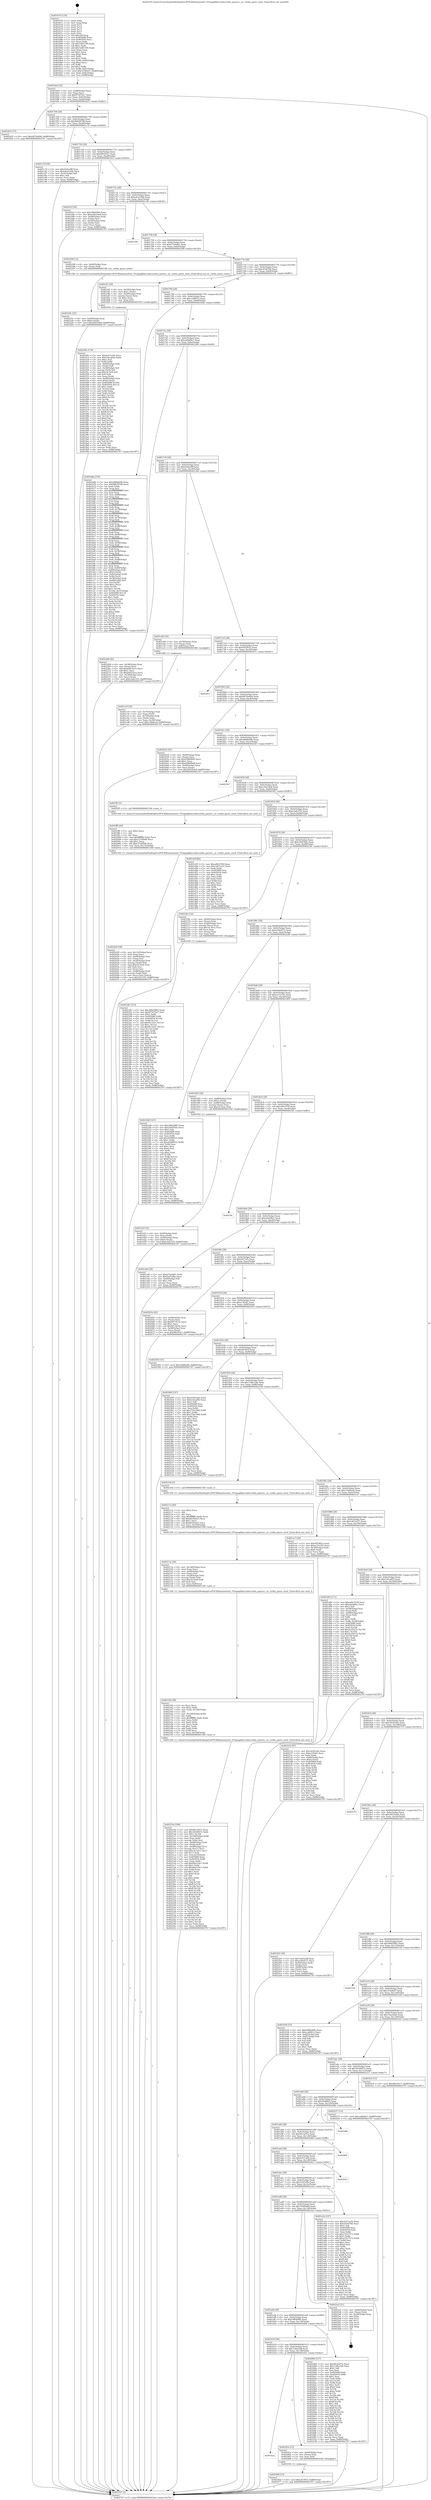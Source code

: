 digraph "0x401670" {
  label = "0x401670 (/mnt/c/Users/mathe/Desktop/tcc/POCII/binaries/extr_FFmpeglibavcodecvorbis_parser.c_av_vorbis_parse_reset_Final-ollvm.out::main(0))"
  labelloc = "t"
  node[shape=record]

  Entry [label="",width=0.3,height=0.3,shape=circle,fillcolor=black,style=filled]
  "0x4016e4" [label="{
     0x4016e4 [32]\l
     | [instrs]\l
     &nbsp;&nbsp;0x4016e4 \<+6\>: mov -0x88(%rbp),%eax\l
     &nbsp;&nbsp;0x4016ea \<+2\>: mov %eax,%ecx\l
     &nbsp;&nbsp;0x4016ec \<+6\>: sub $0x87507b27,%ecx\l
     &nbsp;&nbsp;0x4016f2 \<+6\>: mov %eax,-0x9c(%rbp)\l
     &nbsp;&nbsp;0x4016f8 \<+6\>: mov %ecx,-0xa0(%rbp)\l
     &nbsp;&nbsp;0x4016fe \<+6\>: je 0000000000402425 \<main+0xdb5\>\l
  }"]
  "0x402425" [label="{
     0x402425 [15]\l
     | [instrs]\l
     &nbsp;&nbsp;0x402425 \<+10\>: movl $0xd974a694,-0x88(%rbp)\l
     &nbsp;&nbsp;0x40242f \<+5\>: jmp 0000000000402767 \<main+0x10f7\>\l
  }"]
  "0x401704" [label="{
     0x401704 [28]\l
     | [instrs]\l
     &nbsp;&nbsp;0x401704 \<+5\>: jmp 0000000000401709 \<main+0x99\>\l
     &nbsp;&nbsp;0x401709 \<+6\>: mov -0x9c(%rbp),%eax\l
     &nbsp;&nbsp;0x40170f \<+5\>: sub $0x9db287d6,%eax\l
     &nbsp;&nbsp;0x401714 \<+6\>: mov %eax,-0xa4(%rbp)\l
     &nbsp;&nbsp;0x40171a \<+6\>: je 0000000000401c7d \<main+0x60d\>\l
  }"]
  Exit [label="",width=0.3,height=0.3,shape=circle,fillcolor=black,style=filled,peripheries=2]
  "0x401c7d" [label="{
     0x401c7d [30]\l
     | [instrs]\l
     &nbsp;&nbsp;0x401c7d \<+5\>: mov $0xd3dec9ff,%eax\l
     &nbsp;&nbsp;0x401c82 \<+5\>: mov $0xa4ce52b6,%ecx\l
     &nbsp;&nbsp;0x401c87 \<+3\>: mov -0x31(%rbp),%dl\l
     &nbsp;&nbsp;0x401c8a \<+3\>: test $0x1,%dl\l
     &nbsp;&nbsp;0x401c8d \<+3\>: cmovne %ecx,%eax\l
     &nbsp;&nbsp;0x401c90 \<+6\>: mov %eax,-0x88(%rbp)\l
     &nbsp;&nbsp;0x401c96 \<+5\>: jmp 0000000000402767 \<main+0x10f7\>\l
  }"]
  "0x401720" [label="{
     0x401720 [28]\l
     | [instrs]\l
     &nbsp;&nbsp;0x401720 \<+5\>: jmp 0000000000401725 \<main+0xb5\>\l
     &nbsp;&nbsp;0x401725 \<+6\>: mov -0x9c(%rbp),%eax\l
     &nbsp;&nbsp;0x40172b \<+5\>: sub $0x9f6183e7,%eax\l
     &nbsp;&nbsp;0x401730 \<+6\>: mov %eax,-0xa8(%rbp)\l
     &nbsp;&nbsp;0x401736 \<+6\>: je 0000000000401fcf \<main+0x95f\>\l
  }"]
  "0x40246d" [label="{
     0x40246d [15]\l
     | [instrs]\l
     &nbsp;&nbsp;0x40246d \<+10\>: movl $0xa81901f,-0x88(%rbp)\l
     &nbsp;&nbsp;0x402477 \<+5\>: jmp 0000000000402767 \<main+0x10f7\>\l
  }"]
  "0x401fcf" [label="{
     0x401fcf [36]\l
     | [instrs]\l
     &nbsp;&nbsp;0x401fcf \<+5\>: mov $0x5dfb4996,%eax\l
     &nbsp;&nbsp;0x401fd4 \<+5\>: mov $0xe30a16e8,%ecx\l
     &nbsp;&nbsp;0x401fd9 \<+4\>: mov -0x48(%rbp),%rdx\l
     &nbsp;&nbsp;0x401fdd \<+2\>: mov (%rdx),%esi\l
     &nbsp;&nbsp;0x401fdf \<+4\>: mov -0x50(%rbp),%rdx\l
     &nbsp;&nbsp;0x401fe3 \<+2\>: cmp (%rdx),%esi\l
     &nbsp;&nbsp;0x401fe5 \<+3\>: cmovl %ecx,%eax\l
     &nbsp;&nbsp;0x401fe8 \<+6\>: mov %eax,-0x88(%rbp)\l
     &nbsp;&nbsp;0x401fee \<+5\>: jmp 0000000000402767 \<main+0x10f7\>\l
  }"]
  "0x40173c" [label="{
     0x40173c [28]\l
     | [instrs]\l
     &nbsp;&nbsp;0x40173c \<+5\>: jmp 0000000000401741 \<main+0xd1\>\l
     &nbsp;&nbsp;0x401741 \<+6\>: mov -0x9c(%rbp),%eax\l
     &nbsp;&nbsp;0x401747 \<+5\>: sub $0xa4ce52b6,%eax\l
     &nbsp;&nbsp;0x40174c \<+6\>: mov %eax,-0xac(%rbp)\l
     &nbsp;&nbsp;0x401752 \<+6\>: je 0000000000401c9b \<main+0x62b\>\l
  }"]
  "0x401b2c" [label="{
     0x401b2c\l
  }", style=dashed]
  "0x401c9b" [label="{
     0x401c9b\l
  }", style=dashed]
  "0x401758" [label="{
     0x401758 [28]\l
     | [instrs]\l
     &nbsp;&nbsp;0x401758 \<+5\>: jmp 000000000040175d \<main+0xed\>\l
     &nbsp;&nbsp;0x40175d \<+6\>: mov -0x9c(%rbp),%eax\l
     &nbsp;&nbsp;0x401763 \<+5\>: sub $0xb75e0d41,%eax\l
     &nbsp;&nbsp;0x401768 \<+6\>: mov %eax,-0xb0(%rbp)\l
     &nbsp;&nbsp;0x40176e \<+6\>: je 0000000000402290 \<main+0xc20\>\l
  }"]
  "0x40245e" [label="{
     0x40245e [15]\l
     | [instrs]\l
     &nbsp;&nbsp;0x40245e \<+4\>: mov -0x60(%rbp),%rax\l
     &nbsp;&nbsp;0x402462 \<+3\>: mov (%rax),%rax\l
     &nbsp;&nbsp;0x402465 \<+3\>: mov %rax,%rdi\l
     &nbsp;&nbsp;0x402468 \<+5\>: call 0000000000401030 \<free@plt\>\l
     | [calls]\l
     &nbsp;&nbsp;0x401030 \{1\} (unknown)\l
  }"]
  "0x402290" [label="{
     0x402290 [12]\l
     | [instrs]\l
     &nbsp;&nbsp;0x402290 \<+4\>: mov -0x60(%rbp),%rax\l
     &nbsp;&nbsp;0x402294 \<+3\>: mov (%rax),%rdi\l
     &nbsp;&nbsp;0x402297 \<+5\>: call 00000000004013f0 \<av_vorbis_parse_reset\>\l
     | [calls]\l
     &nbsp;&nbsp;0x4013f0 \{1\} (/mnt/c/Users/mathe/Desktop/tcc/POCII/binaries/extr_FFmpeglibavcodecvorbis_parser.c_av_vorbis_parse_reset_Final-ollvm.out::av_vorbis_parse_reset)\l
  }"]
  "0x401774" [label="{
     0x401774 [28]\l
     | [instrs]\l
     &nbsp;&nbsp;0x401774 \<+5\>: jmp 0000000000401779 \<main+0x109\>\l
     &nbsp;&nbsp;0x401779 \<+6\>: mov -0x9c(%rbp),%eax\l
     &nbsp;&nbsp;0x40177f \<+5\>: sub $0xc61bf7bb,%eax\l
     &nbsp;&nbsp;0x401784 \<+6\>: mov %eax,-0xb4(%rbp)\l
     &nbsp;&nbsp;0x40178a \<+6\>: je 0000000000401ef1 \<main+0x881\>\l
  }"]
  "0x40238c" [label="{
     0x40238c [153]\l
     | [instrs]\l
     &nbsp;&nbsp;0x40238c \<+5\>: mov $0x266d3883,%edx\l
     &nbsp;&nbsp;0x402391 \<+5\>: mov $0x87507b27,%esi\l
     &nbsp;&nbsp;0x402396 \<+3\>: mov $0x1,%r8b\l
     &nbsp;&nbsp;0x402399 \<+8\>: mov 0x405068,%r9d\l
     &nbsp;&nbsp;0x4023a1 \<+8\>: mov 0x405054,%r10d\l
     &nbsp;&nbsp;0x4023a9 \<+3\>: mov %r9d,%r11d\l
     &nbsp;&nbsp;0x4023ac \<+7\>: add $0x95c5c01,%r11d\l
     &nbsp;&nbsp;0x4023b3 \<+4\>: sub $0x1,%r11d\l
     &nbsp;&nbsp;0x4023b7 \<+7\>: sub $0x95c5c01,%r11d\l
     &nbsp;&nbsp;0x4023be \<+4\>: imul %r11d,%r9d\l
     &nbsp;&nbsp;0x4023c2 \<+4\>: and $0x1,%r9d\l
     &nbsp;&nbsp;0x4023c6 \<+4\>: cmp $0x0,%r9d\l
     &nbsp;&nbsp;0x4023ca \<+3\>: sete %bl\l
     &nbsp;&nbsp;0x4023cd \<+4\>: cmp $0xa,%r10d\l
     &nbsp;&nbsp;0x4023d1 \<+4\>: setl %r14b\l
     &nbsp;&nbsp;0x4023d5 \<+3\>: mov %bl,%r15b\l
     &nbsp;&nbsp;0x4023d8 \<+4\>: xor $0xff,%r15b\l
     &nbsp;&nbsp;0x4023dc \<+3\>: mov %r14b,%r12b\l
     &nbsp;&nbsp;0x4023df \<+4\>: xor $0xff,%r12b\l
     &nbsp;&nbsp;0x4023e3 \<+4\>: xor $0x1,%r8b\l
     &nbsp;&nbsp;0x4023e7 \<+3\>: mov %r15b,%r13b\l
     &nbsp;&nbsp;0x4023ea \<+4\>: and $0xff,%r13b\l
     &nbsp;&nbsp;0x4023ee \<+3\>: and %r8b,%bl\l
     &nbsp;&nbsp;0x4023f1 \<+3\>: mov %r12b,%al\l
     &nbsp;&nbsp;0x4023f4 \<+2\>: and $0xff,%al\l
     &nbsp;&nbsp;0x4023f6 \<+3\>: and %r8b,%r14b\l
     &nbsp;&nbsp;0x4023f9 \<+3\>: or %bl,%r13b\l
     &nbsp;&nbsp;0x4023fc \<+3\>: or %r14b,%al\l
     &nbsp;&nbsp;0x4023ff \<+3\>: xor %al,%r13b\l
     &nbsp;&nbsp;0x402402 \<+3\>: or %r12b,%r15b\l
     &nbsp;&nbsp;0x402405 \<+4\>: xor $0xff,%r15b\l
     &nbsp;&nbsp;0x402409 \<+4\>: or $0x1,%r8b\l
     &nbsp;&nbsp;0x40240d \<+3\>: and %r8b,%r15b\l
     &nbsp;&nbsp;0x402410 \<+3\>: or %r15b,%r13b\l
     &nbsp;&nbsp;0x402413 \<+4\>: test $0x1,%r13b\l
     &nbsp;&nbsp;0x402417 \<+3\>: cmovne %esi,%edx\l
     &nbsp;&nbsp;0x40241a \<+6\>: mov %edx,-0x88(%rbp)\l
     &nbsp;&nbsp;0x402420 \<+5\>: jmp 0000000000402767 \<main+0x10f7\>\l
  }"]
  "0x401ef1" [label="{
     0x401ef1 [29]\l
     | [instrs]\l
     &nbsp;&nbsp;0x401ef1 \<+4\>: mov -0x50(%rbp),%rax\l
     &nbsp;&nbsp;0x401ef5 \<+6\>: movl $0x1,(%rax)\l
     &nbsp;&nbsp;0x401efb \<+4\>: mov -0x50(%rbp),%rax\l
     &nbsp;&nbsp;0x401eff \<+3\>: movslq (%rax),%rax\l
     &nbsp;&nbsp;0x401f02 \<+4\>: shl $0x2,%rax\l
     &nbsp;&nbsp;0x401f06 \<+3\>: mov %rax,%rdi\l
     &nbsp;&nbsp;0x401f09 \<+5\>: call 0000000000401050 \<malloc@plt\>\l
     | [calls]\l
     &nbsp;&nbsp;0x401050 \{1\} (unknown)\l
  }"]
  "0x401790" [label="{
     0x401790 [28]\l
     | [instrs]\l
     &nbsp;&nbsp;0x401790 \<+5\>: jmp 0000000000401795 \<main+0x125\>\l
     &nbsp;&nbsp;0x401795 \<+6\>: mov -0x9c(%rbp),%eax\l
     &nbsp;&nbsp;0x40179b \<+5\>: sub $0xccaf0612,%eax\l
     &nbsp;&nbsp;0x4017a0 \<+6\>: mov %eax,-0xb8(%rbp)\l
     &nbsp;&nbsp;0x4017a6 \<+6\>: je 0000000000401b6b \<main+0x4fb\>\l
  }"]
  "0x40229c" [label="{
     0x40229c [25]\l
     | [instrs]\l
     &nbsp;&nbsp;0x40229c \<+4\>: mov -0x40(%rbp),%rax\l
     &nbsp;&nbsp;0x4022a0 \<+6\>: movl $0x0,(%rax)\l
     &nbsp;&nbsp;0x4022a6 \<+10\>: movl $0x26035eb4,-0x88(%rbp)\l
     &nbsp;&nbsp;0x4022b0 \<+5\>: jmp 0000000000402767 \<main+0x10f7\>\l
  }"]
  "0x401b6b" [label="{
     0x401b6b [274]\l
     | [instrs]\l
     &nbsp;&nbsp;0x401b6b \<+5\>: mov $0xdd68eb9b,%eax\l
     &nbsp;&nbsp;0x401b70 \<+5\>: mov $0x9db287d6,%ecx\l
     &nbsp;&nbsp;0x401b75 \<+2\>: xor %edx,%edx\l
     &nbsp;&nbsp;0x401b77 \<+3\>: mov %rsp,%rsi\l
     &nbsp;&nbsp;0x401b7a \<+4\>: add $0xfffffffffffffff0,%rsi\l
     &nbsp;&nbsp;0x401b7e \<+3\>: mov %rsi,%rsp\l
     &nbsp;&nbsp;0x401b81 \<+4\>: mov %rsi,-0x80(%rbp)\l
     &nbsp;&nbsp;0x401b85 \<+3\>: mov %rsp,%rsi\l
     &nbsp;&nbsp;0x401b88 \<+4\>: add $0xfffffffffffffff0,%rsi\l
     &nbsp;&nbsp;0x401b8c \<+3\>: mov %rsi,%rsp\l
     &nbsp;&nbsp;0x401b8f \<+3\>: mov %rsp,%rdi\l
     &nbsp;&nbsp;0x401b92 \<+4\>: add $0xfffffffffffffff0,%rdi\l
     &nbsp;&nbsp;0x401b96 \<+3\>: mov %rdi,%rsp\l
     &nbsp;&nbsp;0x401b99 \<+4\>: mov %rdi,-0x78(%rbp)\l
     &nbsp;&nbsp;0x401b9d \<+3\>: mov %rsp,%rdi\l
     &nbsp;&nbsp;0x401ba0 \<+4\>: add $0xfffffffffffffff0,%rdi\l
     &nbsp;&nbsp;0x401ba4 \<+3\>: mov %rdi,%rsp\l
     &nbsp;&nbsp;0x401ba7 \<+4\>: mov %rdi,-0x70(%rbp)\l
     &nbsp;&nbsp;0x401bab \<+3\>: mov %rsp,%rdi\l
     &nbsp;&nbsp;0x401bae \<+4\>: add $0xfffffffffffffff0,%rdi\l
     &nbsp;&nbsp;0x401bb2 \<+3\>: mov %rdi,%rsp\l
     &nbsp;&nbsp;0x401bb5 \<+4\>: mov %rdi,-0x68(%rbp)\l
     &nbsp;&nbsp;0x401bb9 \<+3\>: mov %rsp,%rdi\l
     &nbsp;&nbsp;0x401bbc \<+4\>: add $0xfffffffffffffff0,%rdi\l
     &nbsp;&nbsp;0x401bc0 \<+3\>: mov %rdi,%rsp\l
     &nbsp;&nbsp;0x401bc3 \<+4\>: mov %rdi,-0x60(%rbp)\l
     &nbsp;&nbsp;0x401bc7 \<+3\>: mov %rsp,%rdi\l
     &nbsp;&nbsp;0x401bca \<+4\>: add $0xfffffffffffffff0,%rdi\l
     &nbsp;&nbsp;0x401bce \<+3\>: mov %rdi,%rsp\l
     &nbsp;&nbsp;0x401bd1 \<+4\>: mov %rdi,-0x58(%rbp)\l
     &nbsp;&nbsp;0x401bd5 \<+3\>: mov %rsp,%rdi\l
     &nbsp;&nbsp;0x401bd8 \<+4\>: add $0xfffffffffffffff0,%rdi\l
     &nbsp;&nbsp;0x401bdc \<+3\>: mov %rdi,%rsp\l
     &nbsp;&nbsp;0x401bdf \<+4\>: mov %rdi,-0x50(%rbp)\l
     &nbsp;&nbsp;0x401be3 \<+3\>: mov %rsp,%rdi\l
     &nbsp;&nbsp;0x401be6 \<+4\>: add $0xfffffffffffffff0,%rdi\l
     &nbsp;&nbsp;0x401bea \<+3\>: mov %rdi,%rsp\l
     &nbsp;&nbsp;0x401bed \<+4\>: mov %rdi,-0x48(%rbp)\l
     &nbsp;&nbsp;0x401bf1 \<+3\>: mov %rsp,%rdi\l
     &nbsp;&nbsp;0x401bf4 \<+4\>: add $0xfffffffffffffff0,%rdi\l
     &nbsp;&nbsp;0x401bf8 \<+3\>: mov %rdi,%rsp\l
     &nbsp;&nbsp;0x401bfb \<+4\>: mov %rdi,-0x40(%rbp)\l
     &nbsp;&nbsp;0x401bff \<+4\>: mov -0x80(%rbp),%rdi\l
     &nbsp;&nbsp;0x401c03 \<+6\>: movl $0x0,(%rdi)\l
     &nbsp;&nbsp;0x401c09 \<+7\>: mov -0x8c(%rbp),%r8d\l
     &nbsp;&nbsp;0x401c10 \<+3\>: mov %r8d,(%rsi)\l
     &nbsp;&nbsp;0x401c13 \<+4\>: mov -0x78(%rbp),%rdi\l
     &nbsp;&nbsp;0x401c17 \<+7\>: mov -0x98(%rbp),%r9\l
     &nbsp;&nbsp;0x401c1e \<+3\>: mov %r9,(%rdi)\l
     &nbsp;&nbsp;0x401c21 \<+3\>: cmpl $0x2,(%rsi)\l
     &nbsp;&nbsp;0x401c24 \<+4\>: setne %r10b\l
     &nbsp;&nbsp;0x401c28 \<+4\>: and $0x1,%r10b\l
     &nbsp;&nbsp;0x401c2c \<+4\>: mov %r10b,-0x31(%rbp)\l
     &nbsp;&nbsp;0x401c30 \<+8\>: mov 0x405068,%r11d\l
     &nbsp;&nbsp;0x401c38 \<+7\>: mov 0x405054,%ebx\l
     &nbsp;&nbsp;0x401c3f \<+3\>: sub $0x1,%edx\l
     &nbsp;&nbsp;0x401c42 \<+3\>: mov %r11d,%r14d\l
     &nbsp;&nbsp;0x401c45 \<+3\>: add %edx,%r14d\l
     &nbsp;&nbsp;0x401c48 \<+4\>: imul %r14d,%r11d\l
     &nbsp;&nbsp;0x401c4c \<+4\>: and $0x1,%r11d\l
     &nbsp;&nbsp;0x401c50 \<+4\>: cmp $0x0,%r11d\l
     &nbsp;&nbsp;0x401c54 \<+4\>: sete %r10b\l
     &nbsp;&nbsp;0x401c58 \<+3\>: cmp $0xa,%ebx\l
     &nbsp;&nbsp;0x401c5b \<+4\>: setl %r15b\l
     &nbsp;&nbsp;0x401c5f \<+3\>: mov %r10b,%r12b\l
     &nbsp;&nbsp;0x401c62 \<+3\>: and %r15b,%r12b\l
     &nbsp;&nbsp;0x401c65 \<+3\>: xor %r15b,%r10b\l
     &nbsp;&nbsp;0x401c68 \<+3\>: or %r10b,%r12b\l
     &nbsp;&nbsp;0x401c6b \<+4\>: test $0x1,%r12b\l
     &nbsp;&nbsp;0x401c6f \<+3\>: cmovne %ecx,%eax\l
     &nbsp;&nbsp;0x401c72 \<+6\>: mov %eax,-0x88(%rbp)\l
     &nbsp;&nbsp;0x401c78 \<+5\>: jmp 0000000000402767 \<main+0x10f7\>\l
  }"]
  "0x4017ac" [label="{
     0x4017ac [28]\l
     | [instrs]\l
     &nbsp;&nbsp;0x4017ac \<+5\>: jmp 00000000004017b1 \<main+0x141\>\l
     &nbsp;&nbsp;0x4017b1 \<+6\>: mov -0x9c(%rbp),%eax\l
     &nbsp;&nbsp;0x4017b7 \<+5\>: sub $0xce6b09e7,%eax\l
     &nbsp;&nbsp;0x4017bc \<+6\>: mov %eax,-0xbc(%rbp)\l
     &nbsp;&nbsp;0x4017c2 \<+6\>: je 0000000000402266 \<main+0xbf6\>\l
  }"]
  "0x40219a" [label="{
     0x40219a [189]\l
     | [instrs]\l
     &nbsp;&nbsp;0x40219a \<+5\>: mov $0x49c3e07a,%ecx\l
     &nbsp;&nbsp;0x40219f \<+5\>: mov $0x3b54607e,%edx\l
     &nbsp;&nbsp;0x4021a4 \<+3\>: mov $0x1,%r10b\l
     &nbsp;&nbsp;0x4021a7 \<+7\>: mov -0x148(%rbp),%r8d\l
     &nbsp;&nbsp;0x4021ae \<+4\>: imul %eax,%r8d\l
     &nbsp;&nbsp;0x4021b2 \<+3\>: movslq %r8d,%rsi\l
     &nbsp;&nbsp;0x4021b5 \<+4\>: mov -0x60(%rbp),%rdi\l
     &nbsp;&nbsp;0x4021b9 \<+3\>: mov (%rdi),%rdi\l
     &nbsp;&nbsp;0x4021bc \<+4\>: mov -0x58(%rbp),%r11\l
     &nbsp;&nbsp;0x4021c0 \<+3\>: movslq (%r11),%r11\l
     &nbsp;&nbsp;0x4021c3 \<+4\>: imul $0x18,%r11,%r11\l
     &nbsp;&nbsp;0x4021c7 \<+3\>: add %r11,%rdi\l
     &nbsp;&nbsp;0x4021ca \<+4\>: mov %rsi,0x10(%rdi)\l
     &nbsp;&nbsp;0x4021ce \<+7\>: mov 0x405068,%eax\l
     &nbsp;&nbsp;0x4021d5 \<+8\>: mov 0x405054,%r8d\l
     &nbsp;&nbsp;0x4021dd \<+3\>: mov %eax,%r9d\l
     &nbsp;&nbsp;0x4021e0 \<+7\>: add $0x49a516e7,%r9d\l
     &nbsp;&nbsp;0x4021e7 \<+4\>: sub $0x1,%r9d\l
     &nbsp;&nbsp;0x4021eb \<+7\>: sub $0x49a516e7,%r9d\l
     &nbsp;&nbsp;0x4021f2 \<+4\>: imul %r9d,%eax\l
     &nbsp;&nbsp;0x4021f6 \<+3\>: and $0x1,%eax\l
     &nbsp;&nbsp;0x4021f9 \<+3\>: cmp $0x0,%eax\l
     &nbsp;&nbsp;0x4021fc \<+3\>: sete %bl\l
     &nbsp;&nbsp;0x4021ff \<+4\>: cmp $0xa,%r8d\l
     &nbsp;&nbsp;0x402203 \<+4\>: setl %r14b\l
     &nbsp;&nbsp;0x402207 \<+3\>: mov %bl,%r15b\l
     &nbsp;&nbsp;0x40220a \<+4\>: xor $0xff,%r15b\l
     &nbsp;&nbsp;0x40220e \<+3\>: mov %r14b,%r12b\l
     &nbsp;&nbsp;0x402211 \<+4\>: xor $0xff,%r12b\l
     &nbsp;&nbsp;0x402215 \<+4\>: xor $0x0,%r10b\l
     &nbsp;&nbsp;0x402219 \<+3\>: mov %r15b,%r13b\l
     &nbsp;&nbsp;0x40221c \<+4\>: and $0x0,%r13b\l
     &nbsp;&nbsp;0x402220 \<+3\>: and %r10b,%bl\l
     &nbsp;&nbsp;0x402223 \<+3\>: mov %r12b,%al\l
     &nbsp;&nbsp;0x402226 \<+2\>: and $0x0,%al\l
     &nbsp;&nbsp;0x402228 \<+3\>: and %r10b,%r14b\l
     &nbsp;&nbsp;0x40222b \<+3\>: or %bl,%r13b\l
     &nbsp;&nbsp;0x40222e \<+3\>: or %r14b,%al\l
     &nbsp;&nbsp;0x402231 \<+3\>: xor %al,%r13b\l
     &nbsp;&nbsp;0x402234 \<+3\>: or %r12b,%r15b\l
     &nbsp;&nbsp;0x402237 \<+4\>: xor $0xff,%r15b\l
     &nbsp;&nbsp;0x40223b \<+4\>: or $0x0,%r10b\l
     &nbsp;&nbsp;0x40223f \<+3\>: and %r10b,%r15b\l
     &nbsp;&nbsp;0x402242 \<+3\>: or %r15b,%r13b\l
     &nbsp;&nbsp;0x402245 \<+4\>: test $0x1,%r13b\l
     &nbsp;&nbsp;0x402249 \<+3\>: cmovne %edx,%ecx\l
     &nbsp;&nbsp;0x40224c \<+6\>: mov %ecx,-0x88(%rbp)\l
     &nbsp;&nbsp;0x402252 \<+5\>: jmp 0000000000402767 \<main+0x10f7\>\l
  }"]
  "0x402266" [label="{
     0x402266 [42]\l
     | [instrs]\l
     &nbsp;&nbsp;0x402266 \<+4\>: mov -0x58(%rbp),%rax\l
     &nbsp;&nbsp;0x40226a \<+2\>: mov (%rax),%ecx\l
     &nbsp;&nbsp;0x40226c \<+6\>: add $0xb0425a1e,%ecx\l
     &nbsp;&nbsp;0x402272 \<+3\>: add $0x1,%ecx\l
     &nbsp;&nbsp;0x402275 \<+6\>: sub $0xb0425a1e,%ecx\l
     &nbsp;&nbsp;0x40227b \<+4\>: mov -0x58(%rbp),%rax\l
     &nbsp;&nbsp;0x40227f \<+2\>: mov %ecx,(%rax)\l
     &nbsp;&nbsp;0x402281 \<+10\>: movl $0xe3a4c555,-0x88(%rbp)\l
     &nbsp;&nbsp;0x40228b \<+5\>: jmp 0000000000402767 \<main+0x10f7\>\l
  }"]
  "0x4017c8" [label="{
     0x4017c8 [28]\l
     | [instrs]\l
     &nbsp;&nbsp;0x4017c8 \<+5\>: jmp 00000000004017cd \<main+0x15d\>\l
     &nbsp;&nbsp;0x4017cd \<+6\>: mov -0x9c(%rbp),%eax\l
     &nbsp;&nbsp;0x4017d3 \<+5\>: sub $0xd3dec9ff,%eax\l
     &nbsp;&nbsp;0x4017d8 \<+6\>: mov %eax,-0xc0(%rbp)\l
     &nbsp;&nbsp;0x4017de \<+6\>: je 0000000000401cb9 \<main+0x649\>\l
  }"]
  "0x402160" [label="{
     0x402160 [58]\l
     | [instrs]\l
     &nbsp;&nbsp;0x402160 \<+2\>: xor %ecx,%ecx\l
     &nbsp;&nbsp;0x402162 \<+5\>: mov $0x2,%edx\l
     &nbsp;&nbsp;0x402167 \<+6\>: mov %edx,-0x144(%rbp)\l
     &nbsp;&nbsp;0x40216d \<+1\>: cltd\l
     &nbsp;&nbsp;0x40216e \<+7\>: mov -0x144(%rbp),%r8d\l
     &nbsp;&nbsp;0x402175 \<+3\>: idiv %r8d\l
     &nbsp;&nbsp;0x402178 \<+6\>: imul $0xfffffffe,%edx,%edx\l
     &nbsp;&nbsp;0x40217e \<+3\>: mov %ecx,%r9d\l
     &nbsp;&nbsp;0x402181 \<+3\>: sub %edx,%r9d\l
     &nbsp;&nbsp;0x402184 \<+2\>: mov %ecx,%edx\l
     &nbsp;&nbsp;0x402186 \<+3\>: sub $0x1,%edx\l
     &nbsp;&nbsp;0x402189 \<+3\>: add %edx,%r9d\l
     &nbsp;&nbsp;0x40218c \<+3\>: sub %r9d,%ecx\l
     &nbsp;&nbsp;0x40218f \<+6\>: mov %ecx,-0x148(%rbp)\l
     &nbsp;&nbsp;0x402195 \<+5\>: call 0000000000401160 \<next_i\>\l
     | [calls]\l
     &nbsp;&nbsp;0x401160 \{1\} (/mnt/c/Users/mathe/Desktop/tcc/POCII/binaries/extr_FFmpeglibavcodecvorbis_parser.c_av_vorbis_parse_reset_Final-ollvm.out::next_i)\l
  }"]
  "0x401cb9" [label="{
     0x401cb9 [16]\l
     | [instrs]\l
     &nbsp;&nbsp;0x401cb9 \<+4\>: mov -0x78(%rbp),%rax\l
     &nbsp;&nbsp;0x401cbd \<+3\>: mov (%rax),%rax\l
     &nbsp;&nbsp;0x401cc0 \<+4\>: mov 0x8(%rax),%rdi\l
     &nbsp;&nbsp;0x401cc4 \<+5\>: call 0000000000401060 \<atoi@plt\>\l
     | [calls]\l
     &nbsp;&nbsp;0x401060 \{1\} (unknown)\l
  }"]
  "0x4017e4" [label="{
     0x4017e4 [28]\l
     | [instrs]\l
     &nbsp;&nbsp;0x4017e4 \<+5\>: jmp 00000000004017e9 \<main+0x179\>\l
     &nbsp;&nbsp;0x4017e9 \<+6\>: mov -0x9c(%rbp),%eax\l
     &nbsp;&nbsp;0x4017ef \<+5\>: sub $0xd5f2f02a,%eax\l
     &nbsp;&nbsp;0x4017f4 \<+6\>: mov %eax,-0xc4(%rbp)\l
     &nbsp;&nbsp;0x4017fa \<+6\>: je 000000000040247c \<main+0xe0c\>\l
  }"]
  "0x40213a" [label="{
     0x40213a [38]\l
     | [instrs]\l
     &nbsp;&nbsp;0x40213a \<+6\>: mov -0x140(%rbp),%ecx\l
     &nbsp;&nbsp;0x402140 \<+3\>: imul %eax,%ecx\l
     &nbsp;&nbsp;0x402143 \<+4\>: mov -0x60(%rbp),%rsi\l
     &nbsp;&nbsp;0x402147 \<+3\>: mov (%rsi),%rsi\l
     &nbsp;&nbsp;0x40214a \<+4\>: mov -0x58(%rbp),%rdi\l
     &nbsp;&nbsp;0x40214e \<+3\>: movslq (%rdi),%rdi\l
     &nbsp;&nbsp;0x402151 \<+4\>: imul $0x18,%rdi,%rdi\l
     &nbsp;&nbsp;0x402155 \<+3\>: add %rdi,%rsi\l
     &nbsp;&nbsp;0x402158 \<+3\>: mov %ecx,0x8(%rsi)\l
     &nbsp;&nbsp;0x40215b \<+5\>: call 0000000000401160 \<next_i\>\l
     | [calls]\l
     &nbsp;&nbsp;0x401160 \{1\} (/mnt/c/Users/mathe/Desktop/tcc/POCII/binaries/extr_FFmpeglibavcodecvorbis_parser.c_av_vorbis_parse_reset_Final-ollvm.out::next_i)\l
  }"]
  "0x40247c" [label="{
     0x40247c\l
  }", style=dashed]
  "0x401800" [label="{
     0x401800 [28]\l
     | [instrs]\l
     &nbsp;&nbsp;0x401800 \<+5\>: jmp 0000000000401805 \<main+0x195\>\l
     &nbsp;&nbsp;0x401805 \<+6\>: mov -0x9c(%rbp),%eax\l
     &nbsp;&nbsp;0x40180b \<+5\>: sub $0xd974a694,%eax\l
     &nbsp;&nbsp;0x401810 \<+6\>: mov %eax,-0xc8(%rbp)\l
     &nbsp;&nbsp;0x401816 \<+6\>: je 0000000000402434 \<main+0xdc4\>\l
  }"]
  "0x402112" [label="{
     0x402112 [40]\l
     | [instrs]\l
     &nbsp;&nbsp;0x402112 \<+5\>: mov $0x2,%ecx\l
     &nbsp;&nbsp;0x402117 \<+1\>: cltd\l
     &nbsp;&nbsp;0x402118 \<+2\>: idiv %ecx\l
     &nbsp;&nbsp;0x40211a \<+6\>: imul $0xfffffffe,%edx,%ecx\l
     &nbsp;&nbsp;0x402120 \<+6\>: add $0xb630ab25,%ecx\l
     &nbsp;&nbsp;0x402126 \<+3\>: add $0x1,%ecx\l
     &nbsp;&nbsp;0x402129 \<+6\>: sub $0xb630ab25,%ecx\l
     &nbsp;&nbsp;0x40212f \<+6\>: mov %ecx,-0x140(%rbp)\l
     &nbsp;&nbsp;0x402135 \<+5\>: call 0000000000401160 \<next_i\>\l
     | [calls]\l
     &nbsp;&nbsp;0x401160 \{1\} (/mnt/c/Users/mathe/Desktop/tcc/POCII/binaries/extr_FFmpeglibavcodecvorbis_parser.c_av_vorbis_parse_reset_Final-ollvm.out::next_i)\l
  }"]
  "0x402434" [label="{
     0x402434 [42]\l
     | [instrs]\l
     &nbsp;&nbsp;0x402434 \<+4\>: mov -0x40(%rbp),%rax\l
     &nbsp;&nbsp;0x402438 \<+2\>: mov (%rax),%ecx\l
     &nbsp;&nbsp;0x40243a \<+6\>: sub $0xd28b08d4,%ecx\l
     &nbsp;&nbsp;0x402440 \<+3\>: add $0x1,%ecx\l
     &nbsp;&nbsp;0x402443 \<+6\>: add $0xd28b08d4,%ecx\l
     &nbsp;&nbsp;0x402449 \<+4\>: mov -0x40(%rbp),%rax\l
     &nbsp;&nbsp;0x40244d \<+2\>: mov %ecx,(%rax)\l
     &nbsp;&nbsp;0x40244f \<+10\>: movl $0x26035eb4,-0x88(%rbp)\l
     &nbsp;&nbsp;0x402459 \<+5\>: jmp 0000000000402767 \<main+0x10f7\>\l
  }"]
  "0x40181c" [label="{
     0x40181c [28]\l
     | [instrs]\l
     &nbsp;&nbsp;0x40181c \<+5\>: jmp 0000000000401821 \<main+0x1b1\>\l
     &nbsp;&nbsp;0x401821 \<+6\>: mov -0x9c(%rbp),%eax\l
     &nbsp;&nbsp;0x401827 \<+5\>: sub $0xdd68eb9b,%eax\l
     &nbsp;&nbsp;0x40182c \<+6\>: mov %eax,-0xcc(%rbp)\l
     &nbsp;&nbsp;0x401832 \<+6\>: je 00000000004025b7 \<main+0xf47\>\l
  }"]
  "0x401b10" [label="{
     0x401b10 [28]\l
     | [instrs]\l
     &nbsp;&nbsp;0x401b10 \<+5\>: jmp 0000000000401b15 \<main+0x4a5\>\l
     &nbsp;&nbsp;0x401b15 \<+6\>: mov -0x9c(%rbp),%eax\l
     &nbsp;&nbsp;0x401b1b \<+5\>: sub $0x7eb023df,%eax\l
     &nbsp;&nbsp;0x401b20 \<+6\>: mov %eax,-0x138(%rbp)\l
     &nbsp;&nbsp;0x401b26 \<+6\>: je 000000000040245e \<main+0xdee\>\l
  }"]
  "0x4025b7" [label="{
     0x4025b7\l
  }", style=dashed]
  "0x401838" [label="{
     0x401838 [28]\l
     | [instrs]\l
     &nbsp;&nbsp;0x401838 \<+5\>: jmp 000000000040183d \<main+0x1cd\>\l
     &nbsp;&nbsp;0x40183d \<+6\>: mov -0x9c(%rbp),%eax\l
     &nbsp;&nbsp;0x401843 \<+5\>: sub $0xe30a16e8,%eax\l
     &nbsp;&nbsp;0x401848 \<+6\>: mov %eax,-0xd0(%rbp)\l
     &nbsp;&nbsp;0x40184e \<+6\>: je 0000000000401ff3 \<main+0x983\>\l
  }"]
  "0x402084" [label="{
     0x402084 [137]\l
     | [instrs]\l
     &nbsp;&nbsp;0x402084 \<+5\>: mov $0x49c3e07a,%eax\l
     &nbsp;&nbsp;0x402089 \<+5\>: mov $0x118bc14b,%ecx\l
     &nbsp;&nbsp;0x40208e \<+2\>: mov $0x1,%dl\l
     &nbsp;&nbsp;0x402090 \<+2\>: xor %esi,%esi\l
     &nbsp;&nbsp;0x402092 \<+7\>: mov 0x405068,%edi\l
     &nbsp;&nbsp;0x402099 \<+8\>: mov 0x405054,%r8d\l
     &nbsp;&nbsp;0x4020a1 \<+3\>: sub $0x1,%esi\l
     &nbsp;&nbsp;0x4020a4 \<+3\>: mov %edi,%r9d\l
     &nbsp;&nbsp;0x4020a7 \<+3\>: add %esi,%r9d\l
     &nbsp;&nbsp;0x4020aa \<+4\>: imul %r9d,%edi\l
     &nbsp;&nbsp;0x4020ae \<+3\>: and $0x1,%edi\l
     &nbsp;&nbsp;0x4020b1 \<+3\>: cmp $0x0,%edi\l
     &nbsp;&nbsp;0x4020b4 \<+4\>: sete %r10b\l
     &nbsp;&nbsp;0x4020b8 \<+4\>: cmp $0xa,%r8d\l
     &nbsp;&nbsp;0x4020bc \<+4\>: setl %r11b\l
     &nbsp;&nbsp;0x4020c0 \<+3\>: mov %r10b,%bl\l
     &nbsp;&nbsp;0x4020c3 \<+3\>: xor $0xff,%bl\l
     &nbsp;&nbsp;0x4020c6 \<+3\>: mov %r11b,%r14b\l
     &nbsp;&nbsp;0x4020c9 \<+4\>: xor $0xff,%r14b\l
     &nbsp;&nbsp;0x4020cd \<+3\>: xor $0x1,%dl\l
     &nbsp;&nbsp;0x4020d0 \<+3\>: mov %bl,%r15b\l
     &nbsp;&nbsp;0x4020d3 \<+4\>: and $0xff,%r15b\l
     &nbsp;&nbsp;0x4020d7 \<+3\>: and %dl,%r10b\l
     &nbsp;&nbsp;0x4020da \<+3\>: mov %r14b,%r12b\l
     &nbsp;&nbsp;0x4020dd \<+4\>: and $0xff,%r12b\l
     &nbsp;&nbsp;0x4020e1 \<+3\>: and %dl,%r11b\l
     &nbsp;&nbsp;0x4020e4 \<+3\>: or %r10b,%r15b\l
     &nbsp;&nbsp;0x4020e7 \<+3\>: or %r11b,%r12b\l
     &nbsp;&nbsp;0x4020ea \<+3\>: xor %r12b,%r15b\l
     &nbsp;&nbsp;0x4020ed \<+3\>: or %r14b,%bl\l
     &nbsp;&nbsp;0x4020f0 \<+3\>: xor $0xff,%bl\l
     &nbsp;&nbsp;0x4020f3 \<+3\>: or $0x1,%dl\l
     &nbsp;&nbsp;0x4020f6 \<+2\>: and %dl,%bl\l
     &nbsp;&nbsp;0x4020f8 \<+3\>: or %bl,%r15b\l
     &nbsp;&nbsp;0x4020fb \<+4\>: test $0x1,%r15b\l
     &nbsp;&nbsp;0x4020ff \<+3\>: cmovne %ecx,%eax\l
     &nbsp;&nbsp;0x402102 \<+6\>: mov %eax,-0x88(%rbp)\l
     &nbsp;&nbsp;0x402108 \<+5\>: jmp 0000000000402767 \<main+0x10f7\>\l
  }"]
  "0x401ff3" [label="{
     0x401ff3 [5]\l
     | [instrs]\l
     &nbsp;&nbsp;0x401ff3 \<+5\>: call 0000000000401160 \<next_i\>\l
     | [calls]\l
     &nbsp;&nbsp;0x401160 \{1\} (/mnt/c/Users/mathe/Desktop/tcc/POCII/binaries/extr_FFmpeglibavcodecvorbis_parser.c_av_vorbis_parse_reset_Final-ollvm.out::next_i)\l
  }"]
  "0x401854" [label="{
     0x401854 [28]\l
     | [instrs]\l
     &nbsp;&nbsp;0x401854 \<+5\>: jmp 0000000000401859 \<main+0x1e9\>\l
     &nbsp;&nbsp;0x401859 \<+6\>: mov -0x9c(%rbp),%eax\l
     &nbsp;&nbsp;0x40185f \<+5\>: sub $0xe3a4c555,%eax\l
     &nbsp;&nbsp;0x401864 \<+6\>: mov %eax,-0xd4(%rbp)\l
     &nbsp;&nbsp;0x40186a \<+6\>: je 0000000000401d3f \<main+0x6cf\>\l
  }"]
  "0x401af4" [label="{
     0x401af4 [28]\l
     | [instrs]\l
     &nbsp;&nbsp;0x401af4 \<+5\>: jmp 0000000000401af9 \<main+0x489\>\l
     &nbsp;&nbsp;0x401af9 \<+6\>: mov -0x9c(%rbp),%eax\l
     &nbsp;&nbsp;0x401aff \<+5\>: sub $0x5dfb4996,%eax\l
     &nbsp;&nbsp;0x401b04 \<+6\>: mov %eax,-0x134(%rbp)\l
     &nbsp;&nbsp;0x401b0a \<+6\>: je 0000000000402084 \<main+0xa14\>\l
  }"]
  "0x401d3f" [label="{
     0x401d3f [86]\l
     | [instrs]\l
     &nbsp;&nbsp;0x401d3f \<+5\>: mov $0xed9c5559,%eax\l
     &nbsp;&nbsp;0x401d44 \<+5\>: mov $0x1dd7e257,%ecx\l
     &nbsp;&nbsp;0x401d49 \<+2\>: xor %edx,%edx\l
     &nbsp;&nbsp;0x401d4b \<+7\>: mov 0x405068,%esi\l
     &nbsp;&nbsp;0x401d52 \<+7\>: mov 0x405054,%edi\l
     &nbsp;&nbsp;0x401d59 \<+3\>: sub $0x1,%edx\l
     &nbsp;&nbsp;0x401d5c \<+3\>: mov %esi,%r8d\l
     &nbsp;&nbsp;0x401d5f \<+3\>: add %edx,%r8d\l
     &nbsp;&nbsp;0x401d62 \<+4\>: imul %r8d,%esi\l
     &nbsp;&nbsp;0x401d66 \<+3\>: and $0x1,%esi\l
     &nbsp;&nbsp;0x401d69 \<+3\>: cmp $0x0,%esi\l
     &nbsp;&nbsp;0x401d6c \<+4\>: sete %r9b\l
     &nbsp;&nbsp;0x401d70 \<+3\>: cmp $0xa,%edi\l
     &nbsp;&nbsp;0x401d73 \<+4\>: setl %r10b\l
     &nbsp;&nbsp;0x401d77 \<+3\>: mov %r9b,%r11b\l
     &nbsp;&nbsp;0x401d7a \<+3\>: and %r10b,%r11b\l
     &nbsp;&nbsp;0x401d7d \<+3\>: xor %r10b,%r9b\l
     &nbsp;&nbsp;0x401d80 \<+3\>: or %r9b,%r11b\l
     &nbsp;&nbsp;0x401d83 \<+4\>: test $0x1,%r11b\l
     &nbsp;&nbsp;0x401d87 \<+3\>: cmovne %ecx,%eax\l
     &nbsp;&nbsp;0x401d8a \<+6\>: mov %eax,-0x88(%rbp)\l
     &nbsp;&nbsp;0x401d90 \<+5\>: jmp 0000000000402767 \<main+0x10f7\>\l
  }"]
  "0x401870" [label="{
     0x401870 [28]\l
     | [instrs]\l
     &nbsp;&nbsp;0x401870 \<+5\>: jmp 0000000000401875 \<main+0x205\>\l
     &nbsp;&nbsp;0x401875 \<+6\>: mov -0x9c(%rbp),%eax\l
     &nbsp;&nbsp;0x40187b \<+5\>: sub $0xe56d76dc,%eax\l
     &nbsp;&nbsp;0x401880 \<+6\>: mov %eax,-0xd8(%rbp)\l
     &nbsp;&nbsp;0x401886 \<+6\>: je 000000000040236c \<main+0xcfc\>\l
  }"]
  "0x4025a2" [label="{
     0x4025a2 [21]\l
     | [instrs]\l
     &nbsp;&nbsp;0x4025a2 \<+4\>: mov -0x80(%rbp),%rax\l
     &nbsp;&nbsp;0x4025a6 \<+2\>: mov (%rax),%eax\l
     &nbsp;&nbsp;0x4025a8 \<+4\>: lea -0x28(%rbp),%rsp\l
     &nbsp;&nbsp;0x4025ac \<+1\>: pop %rbx\l
     &nbsp;&nbsp;0x4025ad \<+2\>: pop %r12\l
     &nbsp;&nbsp;0x4025af \<+2\>: pop %r13\l
     &nbsp;&nbsp;0x4025b1 \<+2\>: pop %r14\l
     &nbsp;&nbsp;0x4025b3 \<+2\>: pop %r15\l
     &nbsp;&nbsp;0x4025b5 \<+1\>: pop %rbp\l
     &nbsp;&nbsp;0x4025b6 \<+1\>: ret\l
  }"]
  "0x40236c" [label="{
     0x40236c [32]\l
     | [instrs]\l
     &nbsp;&nbsp;0x40236c \<+4\>: mov -0x60(%rbp),%rax\l
     &nbsp;&nbsp;0x402370 \<+3\>: mov (%rax),%rax\l
     &nbsp;&nbsp;0x402373 \<+4\>: mov -0x40(%rbp),%rcx\l
     &nbsp;&nbsp;0x402377 \<+3\>: movslq (%rcx),%rcx\l
     &nbsp;&nbsp;0x40237a \<+4\>: imul $0x18,%rcx,%rcx\l
     &nbsp;&nbsp;0x40237e \<+3\>: add %rcx,%rax\l
     &nbsp;&nbsp;0x402381 \<+3\>: mov (%rax),%rax\l
     &nbsp;&nbsp;0x402384 \<+3\>: mov %rax,%rdi\l
     &nbsp;&nbsp;0x402387 \<+5\>: call 0000000000401030 \<free@plt\>\l
     | [calls]\l
     &nbsp;&nbsp;0x401030 \{1\} (unknown)\l
  }"]
  "0x40188c" [label="{
     0x40188c [28]\l
     | [instrs]\l
     &nbsp;&nbsp;0x40188c \<+5\>: jmp 0000000000401891 \<main+0x221\>\l
     &nbsp;&nbsp;0x401891 \<+6\>: mov -0x9c(%rbp),%eax\l
     &nbsp;&nbsp;0x401897 \<+5\>: sub $0xe59ed37c,%eax\l
     &nbsp;&nbsp;0x40189c \<+6\>: mov %eax,-0xdc(%rbp)\l
     &nbsp;&nbsp;0x4018a2 \<+6\>: je 00000000004022d9 \<main+0xc69\>\l
  }"]
  "0x402020" [label="{
     0x402020 [58]\l
     | [instrs]\l
     &nbsp;&nbsp;0x402020 \<+6\>: mov -0x13c(%rbp),%ecx\l
     &nbsp;&nbsp;0x402026 \<+3\>: imul %eax,%ecx\l
     &nbsp;&nbsp;0x402029 \<+4\>: mov -0x60(%rbp),%rsi\l
     &nbsp;&nbsp;0x40202d \<+3\>: mov (%rsi),%rsi\l
     &nbsp;&nbsp;0x402030 \<+4\>: mov -0x58(%rbp),%rdi\l
     &nbsp;&nbsp;0x402034 \<+3\>: movslq (%rdi),%rdi\l
     &nbsp;&nbsp;0x402037 \<+4\>: imul $0x18,%rdi,%rdi\l
     &nbsp;&nbsp;0x40203b \<+3\>: add %rdi,%rsi\l
     &nbsp;&nbsp;0x40203e \<+3\>: mov (%rsi),%rsi\l
     &nbsp;&nbsp;0x402041 \<+4\>: mov -0x48(%rbp),%rdi\l
     &nbsp;&nbsp;0x402045 \<+3\>: movslq (%rdi),%rdi\l
     &nbsp;&nbsp;0x402048 \<+3\>: mov %ecx,(%rsi,%rdi,4)\l
     &nbsp;&nbsp;0x40204b \<+10\>: movl $0x2027ef5,-0x88(%rbp)\l
     &nbsp;&nbsp;0x402055 \<+5\>: jmp 0000000000402767 \<main+0x10f7\>\l
  }"]
  "0x4022d9" [label="{
     0x4022d9 [147]\l
     | [instrs]\l
     &nbsp;&nbsp;0x4022d9 \<+5\>: mov $0x266d3883,%eax\l
     &nbsp;&nbsp;0x4022de \<+5\>: mov $0xe56d76dc,%ecx\l
     &nbsp;&nbsp;0x4022e3 \<+2\>: mov $0x1,%dl\l
     &nbsp;&nbsp;0x4022e5 \<+7\>: mov 0x405068,%esi\l
     &nbsp;&nbsp;0x4022ec \<+7\>: mov 0x405054,%edi\l
     &nbsp;&nbsp;0x4022f3 \<+3\>: mov %esi,%r8d\l
     &nbsp;&nbsp;0x4022f6 \<+7\>: add $0x2d388933,%r8d\l
     &nbsp;&nbsp;0x4022fd \<+4\>: sub $0x1,%r8d\l
     &nbsp;&nbsp;0x402301 \<+7\>: sub $0x2d388933,%r8d\l
     &nbsp;&nbsp;0x402308 \<+4\>: imul %r8d,%esi\l
     &nbsp;&nbsp;0x40230c \<+3\>: and $0x1,%esi\l
     &nbsp;&nbsp;0x40230f \<+3\>: cmp $0x0,%esi\l
     &nbsp;&nbsp;0x402312 \<+4\>: sete %r9b\l
     &nbsp;&nbsp;0x402316 \<+3\>: cmp $0xa,%edi\l
     &nbsp;&nbsp;0x402319 \<+4\>: setl %r10b\l
     &nbsp;&nbsp;0x40231d \<+3\>: mov %r9b,%r11b\l
     &nbsp;&nbsp;0x402320 \<+4\>: xor $0xff,%r11b\l
     &nbsp;&nbsp;0x402324 \<+3\>: mov %r10b,%bl\l
     &nbsp;&nbsp;0x402327 \<+3\>: xor $0xff,%bl\l
     &nbsp;&nbsp;0x40232a \<+3\>: xor $0x0,%dl\l
     &nbsp;&nbsp;0x40232d \<+3\>: mov %r11b,%r14b\l
     &nbsp;&nbsp;0x402330 \<+4\>: and $0x0,%r14b\l
     &nbsp;&nbsp;0x402334 \<+3\>: and %dl,%r9b\l
     &nbsp;&nbsp;0x402337 \<+3\>: mov %bl,%r15b\l
     &nbsp;&nbsp;0x40233a \<+4\>: and $0x0,%r15b\l
     &nbsp;&nbsp;0x40233e \<+3\>: and %dl,%r10b\l
     &nbsp;&nbsp;0x402341 \<+3\>: or %r9b,%r14b\l
     &nbsp;&nbsp;0x402344 \<+3\>: or %r10b,%r15b\l
     &nbsp;&nbsp;0x402347 \<+3\>: xor %r15b,%r14b\l
     &nbsp;&nbsp;0x40234a \<+3\>: or %bl,%r11b\l
     &nbsp;&nbsp;0x40234d \<+4\>: xor $0xff,%r11b\l
     &nbsp;&nbsp;0x402351 \<+3\>: or $0x0,%dl\l
     &nbsp;&nbsp;0x402354 \<+3\>: and %dl,%r11b\l
     &nbsp;&nbsp;0x402357 \<+3\>: or %r11b,%r14b\l
     &nbsp;&nbsp;0x40235a \<+4\>: test $0x1,%r14b\l
     &nbsp;&nbsp;0x40235e \<+3\>: cmovne %ecx,%eax\l
     &nbsp;&nbsp;0x402361 \<+6\>: mov %eax,-0x88(%rbp)\l
     &nbsp;&nbsp;0x402367 \<+5\>: jmp 0000000000402767 \<main+0x10f7\>\l
  }"]
  "0x4018a8" [label="{
     0x4018a8 [28]\l
     | [instrs]\l
     &nbsp;&nbsp;0x4018a8 \<+5\>: jmp 00000000004018ad \<main+0x23d\>\l
     &nbsp;&nbsp;0x4018ad \<+6\>: mov -0x9c(%rbp),%eax\l
     &nbsp;&nbsp;0x4018b3 \<+5\>: sub $0xec21e35c,%eax\l
     &nbsp;&nbsp;0x4018b8 \<+6\>: mov %eax,-0xe0(%rbp)\l
     &nbsp;&nbsp;0x4018be \<+6\>: je 0000000000401d05 \<main+0x695\>\l
  }"]
  "0x401ff8" [label="{
     0x401ff8 [40]\l
     | [instrs]\l
     &nbsp;&nbsp;0x401ff8 \<+5\>: mov $0x2,%ecx\l
     &nbsp;&nbsp;0x401ffd \<+1\>: cltd\l
     &nbsp;&nbsp;0x401ffe \<+2\>: idiv %ecx\l
     &nbsp;&nbsp;0x402000 \<+6\>: imul $0xfffffffe,%edx,%ecx\l
     &nbsp;&nbsp;0x402006 \<+6\>: sub $0xc57e90d4,%ecx\l
     &nbsp;&nbsp;0x40200c \<+3\>: add $0x1,%ecx\l
     &nbsp;&nbsp;0x40200f \<+6\>: add $0xc57e90d4,%ecx\l
     &nbsp;&nbsp;0x402015 \<+6\>: mov %ecx,-0x13c(%rbp)\l
     &nbsp;&nbsp;0x40201b \<+5\>: call 0000000000401160 \<next_i\>\l
     | [calls]\l
     &nbsp;&nbsp;0x401160 \{1\} (/mnt/c/Users/mathe/Desktop/tcc/POCII/binaries/extr_FFmpeglibavcodecvorbis_parser.c_av_vorbis_parse_reset_Final-ollvm.out::next_i)\l
  }"]
  "0x401d05" [label="{
     0x401d05 [26]\l
     | [instrs]\l
     &nbsp;&nbsp;0x401d05 \<+4\>: mov -0x68(%rbp),%rax\l
     &nbsp;&nbsp;0x401d09 \<+6\>: movl $0x1,(%rax)\l
     &nbsp;&nbsp;0x401d0f \<+4\>: mov -0x68(%rbp),%rax\l
     &nbsp;&nbsp;0x401d13 \<+3\>: movslq (%rax),%rax\l
     &nbsp;&nbsp;0x401d16 \<+4\>: imul $0x18,%rax,%rdi\l
     &nbsp;&nbsp;0x401d1a \<+5\>: call 0000000000401050 \<malloc@plt\>\l
     | [calls]\l
     &nbsp;&nbsp;0x401050 \{1\} (unknown)\l
  }"]
  "0x4018c4" [label="{
     0x4018c4 [28]\l
     | [instrs]\l
     &nbsp;&nbsp;0x4018c4 \<+5\>: jmp 00000000004018c9 \<main+0x259\>\l
     &nbsp;&nbsp;0x4018c9 \<+6\>: mov -0x9c(%rbp),%eax\l
     &nbsp;&nbsp;0x4018cf \<+5\>: sub $0xed9c5559,%eax\l
     &nbsp;&nbsp;0x4018d4 \<+6\>: mov %eax,-0xe4(%rbp)\l
     &nbsp;&nbsp;0x4018da \<+6\>: je 00000000004025fc \<main+0xf8c\>\l
  }"]
  "0x401f0e" [label="{
     0x401f0e [178]\l
     | [instrs]\l
     &nbsp;&nbsp;0x401f0e \<+5\>: mov $0x4cb7ca5b,%ecx\l
     &nbsp;&nbsp;0x401f13 \<+5\>: mov $0x33ace0a0,%edx\l
     &nbsp;&nbsp;0x401f18 \<+3\>: mov $0x1,%sil\l
     &nbsp;&nbsp;0x401f1b \<+3\>: xor %r8d,%r8d\l
     &nbsp;&nbsp;0x401f1e \<+4\>: mov -0x60(%rbp),%rdi\l
     &nbsp;&nbsp;0x401f22 \<+3\>: mov (%rdi),%rdi\l
     &nbsp;&nbsp;0x401f25 \<+4\>: mov -0x58(%rbp),%r9\l
     &nbsp;&nbsp;0x401f29 \<+3\>: movslq (%r9),%r9\l
     &nbsp;&nbsp;0x401f2c \<+4\>: imul $0x18,%r9,%r9\l
     &nbsp;&nbsp;0x401f30 \<+3\>: add %r9,%rdi\l
     &nbsp;&nbsp;0x401f33 \<+3\>: mov %rax,(%rdi)\l
     &nbsp;&nbsp;0x401f36 \<+4\>: mov -0x48(%rbp),%rax\l
     &nbsp;&nbsp;0x401f3a \<+6\>: movl $0x0,(%rax)\l
     &nbsp;&nbsp;0x401f40 \<+8\>: mov 0x405068,%r10d\l
     &nbsp;&nbsp;0x401f48 \<+8\>: mov 0x405054,%r11d\l
     &nbsp;&nbsp;0x401f50 \<+4\>: sub $0x1,%r8d\l
     &nbsp;&nbsp;0x401f54 \<+3\>: mov %r10d,%ebx\l
     &nbsp;&nbsp;0x401f57 \<+3\>: add %r8d,%ebx\l
     &nbsp;&nbsp;0x401f5a \<+4\>: imul %ebx,%r10d\l
     &nbsp;&nbsp;0x401f5e \<+4\>: and $0x1,%r10d\l
     &nbsp;&nbsp;0x401f62 \<+4\>: cmp $0x0,%r10d\l
     &nbsp;&nbsp;0x401f66 \<+4\>: sete %r14b\l
     &nbsp;&nbsp;0x401f6a \<+4\>: cmp $0xa,%r11d\l
     &nbsp;&nbsp;0x401f6e \<+4\>: setl %r15b\l
     &nbsp;&nbsp;0x401f72 \<+3\>: mov %r14b,%r12b\l
     &nbsp;&nbsp;0x401f75 \<+4\>: xor $0xff,%r12b\l
     &nbsp;&nbsp;0x401f79 \<+3\>: mov %r15b,%r13b\l
     &nbsp;&nbsp;0x401f7c \<+4\>: xor $0xff,%r13b\l
     &nbsp;&nbsp;0x401f80 \<+4\>: xor $0x0,%sil\l
     &nbsp;&nbsp;0x401f84 \<+3\>: mov %r12b,%al\l
     &nbsp;&nbsp;0x401f87 \<+2\>: and $0x0,%al\l
     &nbsp;&nbsp;0x401f89 \<+3\>: and %sil,%r14b\l
     &nbsp;&nbsp;0x401f8c \<+3\>: mov %r13b,%dil\l
     &nbsp;&nbsp;0x401f8f \<+4\>: and $0x0,%dil\l
     &nbsp;&nbsp;0x401f93 \<+3\>: and %sil,%r15b\l
     &nbsp;&nbsp;0x401f96 \<+3\>: or %r14b,%al\l
     &nbsp;&nbsp;0x401f99 \<+3\>: or %r15b,%dil\l
     &nbsp;&nbsp;0x401f9c \<+3\>: xor %dil,%al\l
     &nbsp;&nbsp;0x401f9f \<+3\>: or %r13b,%r12b\l
     &nbsp;&nbsp;0x401fa2 \<+4\>: xor $0xff,%r12b\l
     &nbsp;&nbsp;0x401fa6 \<+4\>: or $0x0,%sil\l
     &nbsp;&nbsp;0x401faa \<+3\>: and %sil,%r12b\l
     &nbsp;&nbsp;0x401fad \<+3\>: or %r12b,%al\l
     &nbsp;&nbsp;0x401fb0 \<+2\>: test $0x1,%al\l
     &nbsp;&nbsp;0x401fb2 \<+3\>: cmovne %edx,%ecx\l
     &nbsp;&nbsp;0x401fb5 \<+6\>: mov %ecx,-0x88(%rbp)\l
     &nbsp;&nbsp;0x401fbb \<+5\>: jmp 0000000000402767 \<main+0x10f7\>\l
  }"]
  "0x4025fc" [label="{
     0x4025fc\l
  }", style=dashed]
  "0x4018e0" [label="{
     0x4018e0 [28]\l
     | [instrs]\l
     &nbsp;&nbsp;0x4018e0 \<+5\>: jmp 00000000004018e5 \<main+0x275\>\l
     &nbsp;&nbsp;0x4018e5 \<+6\>: mov -0x9c(%rbp),%eax\l
     &nbsp;&nbsp;0x4018eb \<+5\>: sub $0xedcbd8cc,%eax\l
     &nbsp;&nbsp;0x4018f0 \<+6\>: mov %eax,-0xe8(%rbp)\l
     &nbsp;&nbsp;0x4018f6 \<+6\>: je 0000000000401e40 \<main+0x7d0\>\l
  }"]
  "0x401ad8" [label="{
     0x401ad8 [28]\l
     | [instrs]\l
     &nbsp;&nbsp;0x401ad8 \<+5\>: jmp 0000000000401add \<main+0x46d\>\l
     &nbsp;&nbsp;0x401add \<+6\>: mov -0x9c(%rbp),%eax\l
     &nbsp;&nbsp;0x401ae3 \<+5\>: sub $0x54489a68,%eax\l
     &nbsp;&nbsp;0x401ae8 \<+6\>: mov %eax,-0x130(%rbp)\l
     &nbsp;&nbsp;0x401aee \<+6\>: je 00000000004025a2 \<main+0xf32\>\l
  }"]
  "0x401e40" [label="{
     0x401e40 [30]\l
     | [instrs]\l
     &nbsp;&nbsp;0x401e40 \<+5\>: mov $0xb75e0d41,%eax\l
     &nbsp;&nbsp;0x401e45 \<+5\>: mov $0x52d7ef9e,%ecx\l
     &nbsp;&nbsp;0x401e4a \<+3\>: mov -0x29(%rbp),%dl\l
     &nbsp;&nbsp;0x401e4d \<+3\>: test $0x1,%dl\l
     &nbsp;&nbsp;0x401e50 \<+3\>: cmovne %ecx,%eax\l
     &nbsp;&nbsp;0x401e53 \<+6\>: mov %eax,-0x88(%rbp)\l
     &nbsp;&nbsp;0x401e59 \<+5\>: jmp 0000000000402767 \<main+0x10f7\>\l
  }"]
  "0x4018fc" [label="{
     0x4018fc [28]\l
     | [instrs]\l
     &nbsp;&nbsp;0x4018fc \<+5\>: jmp 0000000000401901 \<main+0x291\>\l
     &nbsp;&nbsp;0x401901 \<+6\>: mov -0x9c(%rbp),%eax\l
     &nbsp;&nbsp;0x401907 \<+5\>: sub $0x2027ef5,%eax\l
     &nbsp;&nbsp;0x40190c \<+6\>: mov %eax,-0xec(%rbp)\l
     &nbsp;&nbsp;0x401912 \<+6\>: je 000000000040205a \<main+0x9ea\>\l
  }"]
  "0x401e5e" [label="{
     0x401e5e [147]\l
     | [instrs]\l
     &nbsp;&nbsp;0x401e5e \<+5\>: mov $0x4cb7ca5b,%eax\l
     &nbsp;&nbsp;0x401e63 \<+5\>: mov $0xc61bf7bb,%ecx\l
     &nbsp;&nbsp;0x401e68 \<+2\>: mov $0x1,%dl\l
     &nbsp;&nbsp;0x401e6a \<+7\>: mov 0x405068,%esi\l
     &nbsp;&nbsp;0x401e71 \<+7\>: mov 0x405054,%edi\l
     &nbsp;&nbsp;0x401e78 \<+3\>: mov %esi,%r8d\l
     &nbsp;&nbsp;0x401e7b \<+7\>: sub $0x23527572,%r8d\l
     &nbsp;&nbsp;0x401e82 \<+4\>: sub $0x1,%r8d\l
     &nbsp;&nbsp;0x401e86 \<+7\>: add $0x23527572,%r8d\l
     &nbsp;&nbsp;0x401e8d \<+4\>: imul %r8d,%esi\l
     &nbsp;&nbsp;0x401e91 \<+3\>: and $0x1,%esi\l
     &nbsp;&nbsp;0x401e94 \<+3\>: cmp $0x0,%esi\l
     &nbsp;&nbsp;0x401e97 \<+4\>: sete %r9b\l
     &nbsp;&nbsp;0x401e9b \<+3\>: cmp $0xa,%edi\l
     &nbsp;&nbsp;0x401e9e \<+4\>: setl %r10b\l
     &nbsp;&nbsp;0x401ea2 \<+3\>: mov %r9b,%r11b\l
     &nbsp;&nbsp;0x401ea5 \<+4\>: xor $0xff,%r11b\l
     &nbsp;&nbsp;0x401ea9 \<+3\>: mov %r10b,%bl\l
     &nbsp;&nbsp;0x401eac \<+3\>: xor $0xff,%bl\l
     &nbsp;&nbsp;0x401eaf \<+3\>: xor $0x0,%dl\l
     &nbsp;&nbsp;0x401eb2 \<+3\>: mov %r11b,%r14b\l
     &nbsp;&nbsp;0x401eb5 \<+4\>: and $0x0,%r14b\l
     &nbsp;&nbsp;0x401eb9 \<+3\>: and %dl,%r9b\l
     &nbsp;&nbsp;0x401ebc \<+3\>: mov %bl,%r15b\l
     &nbsp;&nbsp;0x401ebf \<+4\>: and $0x0,%r15b\l
     &nbsp;&nbsp;0x401ec3 \<+3\>: and %dl,%r10b\l
     &nbsp;&nbsp;0x401ec6 \<+3\>: or %r9b,%r14b\l
     &nbsp;&nbsp;0x401ec9 \<+3\>: or %r10b,%r15b\l
     &nbsp;&nbsp;0x401ecc \<+3\>: xor %r15b,%r14b\l
     &nbsp;&nbsp;0x401ecf \<+3\>: or %bl,%r11b\l
     &nbsp;&nbsp;0x401ed2 \<+4\>: xor $0xff,%r11b\l
     &nbsp;&nbsp;0x401ed6 \<+3\>: or $0x0,%dl\l
     &nbsp;&nbsp;0x401ed9 \<+3\>: and %dl,%r11b\l
     &nbsp;&nbsp;0x401edc \<+3\>: or %r11b,%r14b\l
     &nbsp;&nbsp;0x401edf \<+4\>: test $0x1,%r14b\l
     &nbsp;&nbsp;0x401ee3 \<+3\>: cmovne %ecx,%eax\l
     &nbsp;&nbsp;0x401ee6 \<+6\>: mov %eax,-0x88(%rbp)\l
     &nbsp;&nbsp;0x401eec \<+5\>: jmp 0000000000402767 \<main+0x10f7\>\l
  }"]
  "0x40205a" [label="{
     0x40205a [42]\l
     | [instrs]\l
     &nbsp;&nbsp;0x40205a \<+4\>: mov -0x48(%rbp),%rax\l
     &nbsp;&nbsp;0x40205e \<+2\>: mov (%rax),%ecx\l
     &nbsp;&nbsp;0x402060 \<+6\>: add $0x64730c4c,%ecx\l
     &nbsp;&nbsp;0x402066 \<+3\>: add $0x1,%ecx\l
     &nbsp;&nbsp;0x402069 \<+6\>: sub $0x64730c4c,%ecx\l
     &nbsp;&nbsp;0x40206f \<+4\>: mov -0x48(%rbp),%rax\l
     &nbsp;&nbsp;0x402073 \<+2\>: mov %ecx,(%rax)\l
     &nbsp;&nbsp;0x402075 \<+10\>: movl $0x9f6183e7,-0x88(%rbp)\l
     &nbsp;&nbsp;0x40207f \<+5\>: jmp 0000000000402767 \<main+0x10f7\>\l
  }"]
  "0x401918" [label="{
     0x401918 [28]\l
     | [instrs]\l
     &nbsp;&nbsp;0x401918 \<+5\>: jmp 000000000040191d \<main+0x2ad\>\l
     &nbsp;&nbsp;0x40191d \<+6\>: mov -0x9c(%rbp),%eax\l
     &nbsp;&nbsp;0x401923 \<+5\>: sub $0xa13f3d1,%eax\l
     &nbsp;&nbsp;0x401928 \<+6\>: mov %eax,-0xf0(%rbp)\l
     &nbsp;&nbsp;0x40192e \<+6\>: je 0000000000402593 \<main+0xf23\>\l
  }"]
  "0x401abc" [label="{
     0x401abc [28]\l
     | [instrs]\l
     &nbsp;&nbsp;0x401abc \<+5\>: jmp 0000000000401ac1 \<main+0x451\>\l
     &nbsp;&nbsp;0x401ac1 \<+6\>: mov -0x9c(%rbp),%eax\l
     &nbsp;&nbsp;0x401ac7 \<+5\>: sub $0x52d7ef9e,%eax\l
     &nbsp;&nbsp;0x401acc \<+6\>: mov %eax,-0x12c(%rbp)\l
     &nbsp;&nbsp;0x401ad2 \<+6\>: je 0000000000401e5e \<main+0x7ee\>\l
  }"]
  "0x402593" [label="{
     0x402593 [15]\l
     | [instrs]\l
     &nbsp;&nbsp;0x402593 \<+10\>: movl $0x54489a68,-0x88(%rbp)\l
     &nbsp;&nbsp;0x40259d \<+5\>: jmp 0000000000402767 \<main+0x10f7\>\l
  }"]
  "0x401934" [label="{
     0x401934 [28]\l
     | [instrs]\l
     &nbsp;&nbsp;0x401934 \<+5\>: jmp 0000000000401939 \<main+0x2c9\>\l
     &nbsp;&nbsp;0x401939 \<+6\>: mov -0x9c(%rbp),%eax\l
     &nbsp;&nbsp;0x40193f \<+5\>: sub $0xa81901f,%eax\l
     &nbsp;&nbsp;0x401944 \<+6\>: mov %eax,-0xf4(%rbp)\l
     &nbsp;&nbsp;0x40194a \<+6\>: je 000000000040249f \<main+0xe2f\>\l
  }"]
  "0x402621" [label="{
     0x402621\l
  }", style=dashed]
  "0x40249f" [label="{
     0x40249f [147]\l
     | [instrs]\l
     &nbsp;&nbsp;0x40249f \<+5\>: mov $0x24503c6e,%eax\l
     &nbsp;&nbsp;0x4024a4 \<+5\>: mov $0x224caf83,%ecx\l
     &nbsp;&nbsp;0x4024a9 \<+2\>: mov $0x1,%dl\l
     &nbsp;&nbsp;0x4024ab \<+7\>: mov 0x405068,%esi\l
     &nbsp;&nbsp;0x4024b2 \<+7\>: mov 0x405054,%edi\l
     &nbsp;&nbsp;0x4024b9 \<+3\>: mov %esi,%r8d\l
     &nbsp;&nbsp;0x4024bc \<+7\>: sub $0x376a1946,%r8d\l
     &nbsp;&nbsp;0x4024c3 \<+4\>: sub $0x1,%r8d\l
     &nbsp;&nbsp;0x4024c7 \<+7\>: add $0x376a1946,%r8d\l
     &nbsp;&nbsp;0x4024ce \<+4\>: imul %r8d,%esi\l
     &nbsp;&nbsp;0x4024d2 \<+3\>: and $0x1,%esi\l
     &nbsp;&nbsp;0x4024d5 \<+3\>: cmp $0x0,%esi\l
     &nbsp;&nbsp;0x4024d8 \<+4\>: sete %r9b\l
     &nbsp;&nbsp;0x4024dc \<+3\>: cmp $0xa,%edi\l
     &nbsp;&nbsp;0x4024df \<+4\>: setl %r10b\l
     &nbsp;&nbsp;0x4024e3 \<+3\>: mov %r9b,%r11b\l
     &nbsp;&nbsp;0x4024e6 \<+4\>: xor $0xff,%r11b\l
     &nbsp;&nbsp;0x4024ea \<+3\>: mov %r10b,%bl\l
     &nbsp;&nbsp;0x4024ed \<+3\>: xor $0xff,%bl\l
     &nbsp;&nbsp;0x4024f0 \<+3\>: xor $0x0,%dl\l
     &nbsp;&nbsp;0x4024f3 \<+3\>: mov %r11b,%r14b\l
     &nbsp;&nbsp;0x4024f6 \<+4\>: and $0x0,%r14b\l
     &nbsp;&nbsp;0x4024fa \<+3\>: and %dl,%r9b\l
     &nbsp;&nbsp;0x4024fd \<+3\>: mov %bl,%r15b\l
     &nbsp;&nbsp;0x402500 \<+4\>: and $0x0,%r15b\l
     &nbsp;&nbsp;0x402504 \<+3\>: and %dl,%r10b\l
     &nbsp;&nbsp;0x402507 \<+3\>: or %r9b,%r14b\l
     &nbsp;&nbsp;0x40250a \<+3\>: or %r10b,%r15b\l
     &nbsp;&nbsp;0x40250d \<+3\>: xor %r15b,%r14b\l
     &nbsp;&nbsp;0x402510 \<+3\>: or %bl,%r11b\l
     &nbsp;&nbsp;0x402513 \<+4\>: xor $0xff,%r11b\l
     &nbsp;&nbsp;0x402517 \<+3\>: or $0x0,%dl\l
     &nbsp;&nbsp;0x40251a \<+3\>: and %dl,%r11b\l
     &nbsp;&nbsp;0x40251d \<+3\>: or %r11b,%r14b\l
     &nbsp;&nbsp;0x402520 \<+4\>: test $0x1,%r14b\l
     &nbsp;&nbsp;0x402524 \<+3\>: cmovne %ecx,%eax\l
     &nbsp;&nbsp;0x402527 \<+6\>: mov %eax,-0x88(%rbp)\l
     &nbsp;&nbsp;0x40252d \<+5\>: jmp 0000000000402767 \<main+0x10f7\>\l
  }"]
  "0x401950" [label="{
     0x401950 [28]\l
     | [instrs]\l
     &nbsp;&nbsp;0x401950 \<+5\>: jmp 0000000000401955 \<main+0x2e5\>\l
     &nbsp;&nbsp;0x401955 \<+6\>: mov -0x9c(%rbp),%eax\l
     &nbsp;&nbsp;0x40195b \<+5\>: sub $0x118bc14b,%eax\l
     &nbsp;&nbsp;0x401960 \<+6\>: mov %eax,-0xf8(%rbp)\l
     &nbsp;&nbsp;0x401966 \<+6\>: je 000000000040210d \<main+0xa9d\>\l
  }"]
  "0x401aa0" [label="{
     0x401aa0 [28]\l
     | [instrs]\l
     &nbsp;&nbsp;0x401aa0 \<+5\>: jmp 0000000000401aa5 \<main+0x435\>\l
     &nbsp;&nbsp;0x401aa5 \<+6\>: mov -0x9c(%rbp),%eax\l
     &nbsp;&nbsp;0x401aab \<+5\>: sub $0x4cb7ca5b,%eax\l
     &nbsp;&nbsp;0x401ab0 \<+6\>: mov %eax,-0x128(%rbp)\l
     &nbsp;&nbsp;0x401ab6 \<+6\>: je 0000000000402621 \<main+0xfb1\>\l
  }"]
  "0x40210d" [label="{
     0x40210d [5]\l
     | [instrs]\l
     &nbsp;&nbsp;0x40210d \<+5\>: call 0000000000401160 \<next_i\>\l
     | [calls]\l
     &nbsp;&nbsp;0x401160 \{1\} (/mnt/c/Users/mathe/Desktop/tcc/POCII/binaries/extr_FFmpeglibavcodecvorbis_parser.c_av_vorbis_parse_reset_Final-ollvm.out::next_i)\l
  }"]
  "0x40196c" [label="{
     0x40196c [28]\l
     | [instrs]\l
     &nbsp;&nbsp;0x40196c \<+5\>: jmp 0000000000401971 \<main+0x301\>\l
     &nbsp;&nbsp;0x401971 \<+6\>: mov -0x9c(%rbp),%eax\l
     &nbsp;&nbsp;0x401977 \<+5\>: sub $0x134d9ca4,%eax\l
     &nbsp;&nbsp;0x40197c \<+6\>: mov %eax,-0xfc(%rbp)\l
     &nbsp;&nbsp;0x401982 \<+6\>: je 0000000000401ce7 \<main+0x677\>\l
  }"]
  "0x40266f" [label="{
     0x40266f\l
  }", style=dashed]
  "0x401ce7" [label="{
     0x401ce7 [30]\l
     | [instrs]\l
     &nbsp;&nbsp;0x401ce7 \<+5\>: mov $0xd5f2f02a,%eax\l
     &nbsp;&nbsp;0x401cec \<+5\>: mov $0xec21e35c,%ecx\l
     &nbsp;&nbsp;0x401cf1 \<+3\>: mov -0x30(%rbp),%edx\l
     &nbsp;&nbsp;0x401cf4 \<+3\>: cmp $0x0,%edx\l
     &nbsp;&nbsp;0x401cf7 \<+3\>: cmove %ecx,%eax\l
     &nbsp;&nbsp;0x401cfa \<+6\>: mov %eax,-0x88(%rbp)\l
     &nbsp;&nbsp;0x401d00 \<+5\>: jmp 0000000000402767 \<main+0x10f7\>\l
  }"]
  "0x401988" [label="{
     0x401988 [28]\l
     | [instrs]\l
     &nbsp;&nbsp;0x401988 \<+5\>: jmp 000000000040198d \<main+0x31d\>\l
     &nbsp;&nbsp;0x40198d \<+6\>: mov -0x9c(%rbp),%eax\l
     &nbsp;&nbsp;0x401993 \<+5\>: sub $0x1dd7e257,%eax\l
     &nbsp;&nbsp;0x401998 \<+6\>: mov %eax,-0x100(%rbp)\l
     &nbsp;&nbsp;0x40199e \<+6\>: je 0000000000401d95 \<main+0x725\>\l
  }"]
  "0x401a84" [label="{
     0x401a84 [28]\l
     | [instrs]\l
     &nbsp;&nbsp;0x401a84 \<+5\>: jmp 0000000000401a89 \<main+0x419\>\l
     &nbsp;&nbsp;0x401a89 \<+6\>: mov -0x9c(%rbp),%eax\l
     &nbsp;&nbsp;0x401a8f \<+5\>: sub $0x49c3e07a,%eax\l
     &nbsp;&nbsp;0x401a94 \<+6\>: mov %eax,-0x124(%rbp)\l
     &nbsp;&nbsp;0x401a9a \<+6\>: je 000000000040266f \<main+0xfff\>\l
  }"]
  "0x401d95" [label="{
     0x401d95 [171]\l
     | [instrs]\l
     &nbsp;&nbsp;0x401d95 \<+5\>: mov $0xed9c5559,%eax\l
     &nbsp;&nbsp;0x401d9a \<+5\>: mov $0xedcbd8cc,%ecx\l
     &nbsp;&nbsp;0x401d9f \<+2\>: mov $0x1,%dl\l
     &nbsp;&nbsp;0x401da1 \<+4\>: mov -0x58(%rbp),%rsi\l
     &nbsp;&nbsp;0x401da5 \<+2\>: mov (%rsi),%edi\l
     &nbsp;&nbsp;0x401da7 \<+4\>: mov -0x68(%rbp),%rsi\l
     &nbsp;&nbsp;0x401dab \<+2\>: cmp (%rsi),%edi\l
     &nbsp;&nbsp;0x401dad \<+4\>: setl %r8b\l
     &nbsp;&nbsp;0x401db1 \<+4\>: and $0x1,%r8b\l
     &nbsp;&nbsp;0x401db5 \<+4\>: mov %r8b,-0x29(%rbp)\l
     &nbsp;&nbsp;0x401db9 \<+7\>: mov 0x405068,%edi\l
     &nbsp;&nbsp;0x401dc0 \<+8\>: mov 0x405054,%r9d\l
     &nbsp;&nbsp;0x401dc8 \<+3\>: mov %edi,%r10d\l
     &nbsp;&nbsp;0x401dcb \<+7\>: add $0x2a35013c,%r10d\l
     &nbsp;&nbsp;0x401dd2 \<+4\>: sub $0x1,%r10d\l
     &nbsp;&nbsp;0x401dd6 \<+7\>: sub $0x2a35013c,%r10d\l
     &nbsp;&nbsp;0x401ddd \<+4\>: imul %r10d,%edi\l
     &nbsp;&nbsp;0x401de1 \<+3\>: and $0x1,%edi\l
     &nbsp;&nbsp;0x401de4 \<+3\>: cmp $0x0,%edi\l
     &nbsp;&nbsp;0x401de7 \<+4\>: sete %r8b\l
     &nbsp;&nbsp;0x401deb \<+4\>: cmp $0xa,%r9d\l
     &nbsp;&nbsp;0x401def \<+4\>: setl %r11b\l
     &nbsp;&nbsp;0x401df3 \<+3\>: mov %r8b,%bl\l
     &nbsp;&nbsp;0x401df6 \<+3\>: xor $0xff,%bl\l
     &nbsp;&nbsp;0x401df9 \<+3\>: mov %r11b,%r14b\l
     &nbsp;&nbsp;0x401dfc \<+4\>: xor $0xff,%r14b\l
     &nbsp;&nbsp;0x401e00 \<+3\>: xor $0x0,%dl\l
     &nbsp;&nbsp;0x401e03 \<+3\>: mov %bl,%r15b\l
     &nbsp;&nbsp;0x401e06 \<+4\>: and $0x0,%r15b\l
     &nbsp;&nbsp;0x401e0a \<+3\>: and %dl,%r8b\l
     &nbsp;&nbsp;0x401e0d \<+3\>: mov %r14b,%r12b\l
     &nbsp;&nbsp;0x401e10 \<+4\>: and $0x0,%r12b\l
     &nbsp;&nbsp;0x401e14 \<+3\>: and %dl,%r11b\l
     &nbsp;&nbsp;0x401e17 \<+3\>: or %r8b,%r15b\l
     &nbsp;&nbsp;0x401e1a \<+3\>: or %r11b,%r12b\l
     &nbsp;&nbsp;0x401e1d \<+3\>: xor %r12b,%r15b\l
     &nbsp;&nbsp;0x401e20 \<+3\>: or %r14b,%bl\l
     &nbsp;&nbsp;0x401e23 \<+3\>: xor $0xff,%bl\l
     &nbsp;&nbsp;0x401e26 \<+3\>: or $0x0,%dl\l
     &nbsp;&nbsp;0x401e29 \<+2\>: and %dl,%bl\l
     &nbsp;&nbsp;0x401e2b \<+3\>: or %bl,%r15b\l
     &nbsp;&nbsp;0x401e2e \<+4\>: test $0x1,%r15b\l
     &nbsp;&nbsp;0x401e32 \<+3\>: cmovne %ecx,%eax\l
     &nbsp;&nbsp;0x401e35 \<+6\>: mov %eax,-0x88(%rbp)\l
     &nbsp;&nbsp;0x401e3b \<+5\>: jmp 0000000000402767 \<main+0x10f7\>\l
  }"]
  "0x4019a4" [label="{
     0x4019a4 [28]\l
     | [instrs]\l
     &nbsp;&nbsp;0x4019a4 \<+5\>: jmp 00000000004019a9 \<main+0x339\>\l
     &nbsp;&nbsp;0x4019a9 \<+6\>: mov -0x9c(%rbp),%eax\l
     &nbsp;&nbsp;0x4019af \<+5\>: sub $0x224caf83,%eax\l
     &nbsp;&nbsp;0x4019b4 \<+6\>: mov %eax,-0x104(%rbp)\l
     &nbsp;&nbsp;0x4019ba \<+6\>: je 0000000000402532 \<main+0xec2\>\l
  }"]
  "0x40248b" [label="{
     0x40248b\l
  }", style=dashed]
  "0x402532" [label="{
     0x402532 [97]\l
     | [instrs]\l
     &nbsp;&nbsp;0x402532 \<+5\>: mov $0x24503c6e,%eax\l
     &nbsp;&nbsp;0x402537 \<+5\>: mov $0xa13f3d1,%ecx\l
     &nbsp;&nbsp;0x40253c \<+2\>: xor %edx,%edx\l
     &nbsp;&nbsp;0x40253e \<+4\>: mov -0x80(%rbp),%rsi\l
     &nbsp;&nbsp;0x402542 \<+6\>: movl $0x0,(%rsi)\l
     &nbsp;&nbsp;0x402548 \<+7\>: mov 0x405068,%edi\l
     &nbsp;&nbsp;0x40254f \<+8\>: mov 0x405054,%r8d\l
     &nbsp;&nbsp;0x402557 \<+3\>: sub $0x1,%edx\l
     &nbsp;&nbsp;0x40255a \<+3\>: mov %edi,%r9d\l
     &nbsp;&nbsp;0x40255d \<+3\>: add %edx,%r9d\l
     &nbsp;&nbsp;0x402560 \<+4\>: imul %r9d,%edi\l
     &nbsp;&nbsp;0x402564 \<+3\>: and $0x1,%edi\l
     &nbsp;&nbsp;0x402567 \<+3\>: cmp $0x0,%edi\l
     &nbsp;&nbsp;0x40256a \<+4\>: sete %r10b\l
     &nbsp;&nbsp;0x40256e \<+4\>: cmp $0xa,%r8d\l
     &nbsp;&nbsp;0x402572 \<+4\>: setl %r11b\l
     &nbsp;&nbsp;0x402576 \<+3\>: mov %r10b,%bl\l
     &nbsp;&nbsp;0x402579 \<+3\>: and %r11b,%bl\l
     &nbsp;&nbsp;0x40257c \<+3\>: xor %r11b,%r10b\l
     &nbsp;&nbsp;0x40257f \<+3\>: or %r10b,%bl\l
     &nbsp;&nbsp;0x402582 \<+3\>: test $0x1,%bl\l
     &nbsp;&nbsp;0x402585 \<+3\>: cmovne %ecx,%eax\l
     &nbsp;&nbsp;0x402588 \<+6\>: mov %eax,-0x88(%rbp)\l
     &nbsp;&nbsp;0x40258e \<+5\>: jmp 0000000000402767 \<main+0x10f7\>\l
  }"]
  "0x4019c0" [label="{
     0x4019c0 [28]\l
     | [instrs]\l
     &nbsp;&nbsp;0x4019c0 \<+5\>: jmp 00000000004019c5 \<main+0x355\>\l
     &nbsp;&nbsp;0x4019c5 \<+6\>: mov -0x9c(%rbp),%eax\l
     &nbsp;&nbsp;0x4019cb \<+5\>: sub $0x24503c6e,%eax\l
     &nbsp;&nbsp;0x4019d0 \<+6\>: mov %eax,-0x108(%rbp)\l
     &nbsp;&nbsp;0x4019d6 \<+6\>: je 0000000000402753 \<main+0x10e3\>\l
  }"]
  "0x401a68" [label="{
     0x401a68 [28]\l
     | [instrs]\l
     &nbsp;&nbsp;0x401a68 \<+5\>: jmp 0000000000401a6d \<main+0x3fd\>\l
     &nbsp;&nbsp;0x401a6d \<+6\>: mov -0x9c(%rbp),%eax\l
     &nbsp;&nbsp;0x401a73 \<+5\>: sub $0x3fed8fe5,%eax\l
     &nbsp;&nbsp;0x401a78 \<+6\>: mov %eax,-0x120(%rbp)\l
     &nbsp;&nbsp;0x401a7e \<+6\>: je 000000000040248b \<main+0xe1b\>\l
  }"]
  "0x402753" [label="{
     0x402753\l
  }", style=dashed]
  "0x4019dc" [label="{
     0x4019dc [28]\l
     | [instrs]\l
     &nbsp;&nbsp;0x4019dc \<+5\>: jmp 00000000004019e1 \<main+0x371\>\l
     &nbsp;&nbsp;0x4019e1 \<+6\>: mov -0x9c(%rbp),%eax\l
     &nbsp;&nbsp;0x4019e7 \<+5\>: sub $0x26035eb4,%eax\l
     &nbsp;&nbsp;0x4019ec \<+6\>: mov %eax,-0x10c(%rbp)\l
     &nbsp;&nbsp;0x4019f2 \<+6\>: je 00000000004022b5 \<main+0xc45\>\l
  }"]
  "0x402257" [label="{
     0x402257 [15]\l
     | [instrs]\l
     &nbsp;&nbsp;0x402257 \<+10\>: movl $0xce6b09e7,-0x88(%rbp)\l
     &nbsp;&nbsp;0x402261 \<+5\>: jmp 0000000000402767 \<main+0x10f7\>\l
  }"]
  "0x4022b5" [label="{
     0x4022b5 [36]\l
     | [instrs]\l
     &nbsp;&nbsp;0x4022b5 \<+5\>: mov $0x7eb023df,%eax\l
     &nbsp;&nbsp;0x4022ba \<+5\>: mov $0xe59ed37c,%ecx\l
     &nbsp;&nbsp;0x4022bf \<+4\>: mov -0x40(%rbp),%rdx\l
     &nbsp;&nbsp;0x4022c3 \<+2\>: mov (%rdx),%esi\l
     &nbsp;&nbsp;0x4022c5 \<+4\>: mov -0x68(%rbp),%rdx\l
     &nbsp;&nbsp;0x4022c9 \<+2\>: cmp (%rdx),%esi\l
     &nbsp;&nbsp;0x4022cb \<+3\>: cmovl %ecx,%eax\l
     &nbsp;&nbsp;0x4022ce \<+6\>: mov %eax,-0x88(%rbp)\l
     &nbsp;&nbsp;0x4022d4 \<+5\>: jmp 0000000000402767 \<main+0x10f7\>\l
  }"]
  "0x4019f8" [label="{
     0x4019f8 [28]\l
     | [instrs]\l
     &nbsp;&nbsp;0x4019f8 \<+5\>: jmp 00000000004019fd \<main+0x38d\>\l
     &nbsp;&nbsp;0x4019fd \<+6\>: mov -0x9c(%rbp),%eax\l
     &nbsp;&nbsp;0x401a03 \<+5\>: sub $0x266d3883,%eax\l
     &nbsp;&nbsp;0x401a08 \<+6\>: mov %eax,-0x110(%rbp)\l
     &nbsp;&nbsp;0x401a0e \<+6\>: je 0000000000402724 \<main+0x10b4\>\l
  }"]
  "0x401a4c" [label="{
     0x401a4c [28]\l
     | [instrs]\l
     &nbsp;&nbsp;0x401a4c \<+5\>: jmp 0000000000401a51 \<main+0x3e1\>\l
     &nbsp;&nbsp;0x401a51 \<+6\>: mov -0x9c(%rbp),%eax\l
     &nbsp;&nbsp;0x401a57 \<+5\>: sub $0x3b54607e,%eax\l
     &nbsp;&nbsp;0x401a5c \<+6\>: mov %eax,-0x11c(%rbp)\l
     &nbsp;&nbsp;0x401a62 \<+6\>: je 0000000000402257 \<main+0xbe7\>\l
  }"]
  "0x402724" [label="{
     0x402724\l
  }", style=dashed]
  "0x401a14" [label="{
     0x401a14 [28]\l
     | [instrs]\l
     &nbsp;&nbsp;0x401a14 \<+5\>: jmp 0000000000401a19 \<main+0x3a9\>\l
     &nbsp;&nbsp;0x401a19 \<+6\>: mov -0x9c(%rbp),%eax\l
     &nbsp;&nbsp;0x401a1f \<+5\>: sub $0x313b4cf7,%eax\l
     &nbsp;&nbsp;0x401a24 \<+6\>: mov %eax,-0x114(%rbp)\l
     &nbsp;&nbsp;0x401a2a \<+6\>: je 0000000000401b36 \<main+0x4c6\>\l
  }"]
  "0x401fc0" [label="{
     0x401fc0 [15]\l
     | [instrs]\l
     &nbsp;&nbsp;0x401fc0 \<+10\>: movl $0x9f6183e7,-0x88(%rbp)\l
     &nbsp;&nbsp;0x401fca \<+5\>: jmp 0000000000402767 \<main+0x10f7\>\l
  }"]
  "0x401b36" [label="{
     0x401b36 [53]\l
     | [instrs]\l
     &nbsp;&nbsp;0x401b36 \<+5\>: mov $0xdd68eb9b,%eax\l
     &nbsp;&nbsp;0x401b3b \<+5\>: mov $0xccaf0612,%ecx\l
     &nbsp;&nbsp;0x401b40 \<+6\>: mov -0x82(%rbp),%dl\l
     &nbsp;&nbsp;0x401b46 \<+7\>: mov -0x81(%rbp),%sil\l
     &nbsp;&nbsp;0x401b4d \<+3\>: mov %dl,%dil\l
     &nbsp;&nbsp;0x401b50 \<+3\>: and %sil,%dil\l
     &nbsp;&nbsp;0x401b53 \<+3\>: xor %sil,%dl\l
     &nbsp;&nbsp;0x401b56 \<+3\>: or %dl,%dil\l
     &nbsp;&nbsp;0x401b59 \<+4\>: test $0x1,%dil\l
     &nbsp;&nbsp;0x401b5d \<+3\>: cmovne %ecx,%eax\l
     &nbsp;&nbsp;0x401b60 \<+6\>: mov %eax,-0x88(%rbp)\l
     &nbsp;&nbsp;0x401b66 \<+5\>: jmp 0000000000402767 \<main+0x10f7\>\l
  }"]
  "0x401a30" [label="{
     0x401a30 [28]\l
     | [instrs]\l
     &nbsp;&nbsp;0x401a30 \<+5\>: jmp 0000000000401a35 \<main+0x3c5\>\l
     &nbsp;&nbsp;0x401a35 \<+6\>: mov -0x9c(%rbp),%eax\l
     &nbsp;&nbsp;0x401a3b \<+5\>: sub $0x33ace0a0,%eax\l
     &nbsp;&nbsp;0x401a40 \<+6\>: mov %eax,-0x118(%rbp)\l
     &nbsp;&nbsp;0x401a46 \<+6\>: je 0000000000401fc0 \<main+0x950\>\l
  }"]
  "0x402767" [label="{
     0x402767 [5]\l
     | [instrs]\l
     &nbsp;&nbsp;0x402767 \<+5\>: jmp 00000000004016e4 \<main+0x74\>\l
  }"]
  "0x401670" [label="{
     0x401670 [116]\l
     | [instrs]\l
     &nbsp;&nbsp;0x401670 \<+1\>: push %rbp\l
     &nbsp;&nbsp;0x401671 \<+3\>: mov %rsp,%rbp\l
     &nbsp;&nbsp;0x401674 \<+2\>: push %r15\l
     &nbsp;&nbsp;0x401676 \<+2\>: push %r14\l
     &nbsp;&nbsp;0x401678 \<+2\>: push %r13\l
     &nbsp;&nbsp;0x40167a \<+2\>: push %r12\l
     &nbsp;&nbsp;0x40167c \<+1\>: push %rbx\l
     &nbsp;&nbsp;0x40167d \<+7\>: sub $0x148,%rsp\l
     &nbsp;&nbsp;0x401684 \<+7\>: mov 0x405068,%eax\l
     &nbsp;&nbsp;0x40168b \<+7\>: mov 0x405054,%ecx\l
     &nbsp;&nbsp;0x401692 \<+2\>: mov %eax,%edx\l
     &nbsp;&nbsp;0x401694 \<+6\>: sub $0x7ef01189,%edx\l
     &nbsp;&nbsp;0x40169a \<+3\>: sub $0x1,%edx\l
     &nbsp;&nbsp;0x40169d \<+6\>: add $0x7ef01189,%edx\l
     &nbsp;&nbsp;0x4016a3 \<+3\>: imul %edx,%eax\l
     &nbsp;&nbsp;0x4016a6 \<+3\>: and $0x1,%eax\l
     &nbsp;&nbsp;0x4016a9 \<+3\>: cmp $0x0,%eax\l
     &nbsp;&nbsp;0x4016ac \<+4\>: sete %r8b\l
     &nbsp;&nbsp;0x4016b0 \<+4\>: and $0x1,%r8b\l
     &nbsp;&nbsp;0x4016b4 \<+7\>: mov %r8b,-0x82(%rbp)\l
     &nbsp;&nbsp;0x4016bb \<+3\>: cmp $0xa,%ecx\l
     &nbsp;&nbsp;0x4016be \<+4\>: setl %r8b\l
     &nbsp;&nbsp;0x4016c2 \<+4\>: and $0x1,%r8b\l
     &nbsp;&nbsp;0x4016c6 \<+7\>: mov %r8b,-0x81(%rbp)\l
     &nbsp;&nbsp;0x4016cd \<+10\>: movl $0x313b4cf7,-0x88(%rbp)\l
     &nbsp;&nbsp;0x4016d7 \<+6\>: mov %edi,-0x8c(%rbp)\l
     &nbsp;&nbsp;0x4016dd \<+7\>: mov %rsi,-0x98(%rbp)\l
  }"]
  "0x401d1f" [label="{
     0x401d1f [32]\l
     | [instrs]\l
     &nbsp;&nbsp;0x401d1f \<+4\>: mov -0x60(%rbp),%rdi\l
     &nbsp;&nbsp;0x401d23 \<+3\>: mov %rax,(%rdi)\l
     &nbsp;&nbsp;0x401d26 \<+4\>: mov -0x58(%rbp),%rax\l
     &nbsp;&nbsp;0x401d2a \<+6\>: movl $0x0,(%rax)\l
     &nbsp;&nbsp;0x401d30 \<+10\>: movl $0xe3a4c555,-0x88(%rbp)\l
     &nbsp;&nbsp;0x401d3a \<+5\>: jmp 0000000000402767 \<main+0x10f7\>\l
  }"]
  "0x401cc9" [label="{
     0x401cc9 [30]\l
     | [instrs]\l
     &nbsp;&nbsp;0x401cc9 \<+4\>: mov -0x70(%rbp),%rdi\l
     &nbsp;&nbsp;0x401ccd \<+2\>: mov %eax,(%rdi)\l
     &nbsp;&nbsp;0x401ccf \<+4\>: mov -0x70(%rbp),%rdi\l
     &nbsp;&nbsp;0x401cd3 \<+2\>: mov (%rdi),%eax\l
     &nbsp;&nbsp;0x401cd5 \<+3\>: mov %eax,-0x30(%rbp)\l
     &nbsp;&nbsp;0x401cd8 \<+10\>: movl $0x134d9ca4,-0x88(%rbp)\l
     &nbsp;&nbsp;0x401ce2 \<+5\>: jmp 0000000000402767 \<main+0x10f7\>\l
  }"]
  Entry -> "0x401670" [label=" 1"]
  "0x4016e4" -> "0x402425" [label=" 1"]
  "0x4016e4" -> "0x401704" [label=" 34"]
  "0x4025a2" -> Exit [label=" 1"]
  "0x401704" -> "0x401c7d" [label=" 1"]
  "0x401704" -> "0x401720" [label=" 33"]
  "0x402593" -> "0x402767" [label=" 1"]
  "0x401720" -> "0x401fcf" [label=" 2"]
  "0x401720" -> "0x40173c" [label=" 31"]
  "0x402532" -> "0x402767" [label=" 1"]
  "0x40173c" -> "0x401c9b" [label=" 0"]
  "0x40173c" -> "0x401758" [label=" 31"]
  "0x40249f" -> "0x402767" [label=" 1"]
  "0x401758" -> "0x402290" [label=" 1"]
  "0x401758" -> "0x401774" [label=" 30"]
  "0x40246d" -> "0x402767" [label=" 1"]
  "0x401774" -> "0x401ef1" [label=" 1"]
  "0x401774" -> "0x401790" [label=" 29"]
  "0x401b10" -> "0x401b2c" [label=" 0"]
  "0x401790" -> "0x401b6b" [label=" 1"]
  "0x401790" -> "0x4017ac" [label=" 28"]
  "0x401b10" -> "0x40245e" [label=" 1"]
  "0x4017ac" -> "0x402266" [label=" 1"]
  "0x4017ac" -> "0x4017c8" [label=" 27"]
  "0x40245e" -> "0x40246d" [label=" 1"]
  "0x4017c8" -> "0x401cb9" [label=" 1"]
  "0x4017c8" -> "0x4017e4" [label=" 26"]
  "0x402434" -> "0x402767" [label=" 1"]
  "0x4017e4" -> "0x40247c" [label=" 0"]
  "0x4017e4" -> "0x401800" [label=" 26"]
  "0x402425" -> "0x402767" [label=" 1"]
  "0x401800" -> "0x402434" [label=" 1"]
  "0x401800" -> "0x40181c" [label=" 25"]
  "0x40238c" -> "0x402767" [label=" 1"]
  "0x40181c" -> "0x4025b7" [label=" 0"]
  "0x40181c" -> "0x401838" [label=" 25"]
  "0x40236c" -> "0x40238c" [label=" 1"]
  "0x401838" -> "0x401ff3" [label=" 1"]
  "0x401838" -> "0x401854" [label=" 24"]
  "0x4022d9" -> "0x402767" [label=" 1"]
  "0x401854" -> "0x401d3f" [label=" 2"]
  "0x401854" -> "0x401870" [label=" 22"]
  "0x40229c" -> "0x402767" [label=" 1"]
  "0x401870" -> "0x40236c" [label=" 1"]
  "0x401870" -> "0x40188c" [label=" 21"]
  "0x402290" -> "0x40229c" [label=" 1"]
  "0x40188c" -> "0x4022d9" [label=" 1"]
  "0x40188c" -> "0x4018a8" [label=" 20"]
  "0x402257" -> "0x402767" [label=" 1"]
  "0x4018a8" -> "0x401d05" [label=" 1"]
  "0x4018a8" -> "0x4018c4" [label=" 19"]
  "0x40219a" -> "0x402767" [label=" 1"]
  "0x4018c4" -> "0x4025fc" [label=" 0"]
  "0x4018c4" -> "0x4018e0" [label=" 19"]
  "0x402160" -> "0x40219a" [label=" 1"]
  "0x4018e0" -> "0x401e40" [label=" 2"]
  "0x4018e0" -> "0x4018fc" [label=" 17"]
  "0x40213a" -> "0x402160" [label=" 1"]
  "0x4018fc" -> "0x40205a" [label=" 1"]
  "0x4018fc" -> "0x401918" [label=" 16"]
  "0x402112" -> "0x40213a" [label=" 1"]
  "0x401918" -> "0x402593" [label=" 1"]
  "0x401918" -> "0x401934" [label=" 15"]
  "0x402084" -> "0x402767" [label=" 1"]
  "0x401934" -> "0x40249f" [label=" 1"]
  "0x401934" -> "0x401950" [label=" 14"]
  "0x401af4" -> "0x401b10" [label=" 1"]
  "0x401950" -> "0x40210d" [label=" 1"]
  "0x401950" -> "0x40196c" [label=" 13"]
  "0x4022b5" -> "0x402767" [label=" 2"]
  "0x40196c" -> "0x401ce7" [label=" 1"]
  "0x40196c" -> "0x401988" [label=" 12"]
  "0x401ad8" -> "0x401af4" [label=" 2"]
  "0x401988" -> "0x401d95" [label=" 2"]
  "0x401988" -> "0x4019a4" [label=" 10"]
  "0x402266" -> "0x402767" [label=" 1"]
  "0x4019a4" -> "0x402532" [label=" 1"]
  "0x4019a4" -> "0x4019c0" [label=" 9"]
  "0x40205a" -> "0x402767" [label=" 1"]
  "0x4019c0" -> "0x402753" [label=" 0"]
  "0x4019c0" -> "0x4019dc" [label=" 9"]
  "0x401ff8" -> "0x402020" [label=" 1"]
  "0x4019dc" -> "0x4022b5" [label=" 2"]
  "0x4019dc" -> "0x4019f8" [label=" 7"]
  "0x401ff3" -> "0x401ff8" [label=" 1"]
  "0x4019f8" -> "0x402724" [label=" 0"]
  "0x4019f8" -> "0x401a14" [label=" 7"]
  "0x401fc0" -> "0x402767" [label=" 1"]
  "0x401a14" -> "0x401b36" [label=" 1"]
  "0x401a14" -> "0x401a30" [label=" 6"]
  "0x401b36" -> "0x402767" [label=" 1"]
  "0x401670" -> "0x4016e4" [label=" 1"]
  "0x402767" -> "0x4016e4" [label=" 34"]
  "0x401f0e" -> "0x402767" [label=" 1"]
  "0x401b6b" -> "0x402767" [label=" 1"]
  "0x401c7d" -> "0x402767" [label=" 1"]
  "0x401cb9" -> "0x401cc9" [label=" 1"]
  "0x401cc9" -> "0x402767" [label=" 1"]
  "0x401ce7" -> "0x402767" [label=" 1"]
  "0x401d05" -> "0x401d1f" [label=" 1"]
  "0x401d1f" -> "0x402767" [label=" 1"]
  "0x401d3f" -> "0x402767" [label=" 2"]
  "0x401d95" -> "0x402767" [label=" 2"]
  "0x401e40" -> "0x402767" [label=" 2"]
  "0x401ef1" -> "0x401f0e" [label=" 1"]
  "0x401a30" -> "0x401fc0" [label=" 1"]
  "0x401a30" -> "0x401a4c" [label=" 5"]
  "0x401fcf" -> "0x402767" [label=" 2"]
  "0x401a4c" -> "0x402257" [label=" 1"]
  "0x401a4c" -> "0x401a68" [label=" 4"]
  "0x402020" -> "0x402767" [label=" 1"]
  "0x401a68" -> "0x40248b" [label=" 0"]
  "0x401a68" -> "0x401a84" [label=" 4"]
  "0x401ad8" -> "0x4025a2" [label=" 1"]
  "0x401a84" -> "0x40266f" [label=" 0"]
  "0x401a84" -> "0x401aa0" [label=" 4"]
  "0x401af4" -> "0x402084" [label=" 1"]
  "0x401aa0" -> "0x402621" [label=" 0"]
  "0x401aa0" -> "0x401abc" [label=" 4"]
  "0x40210d" -> "0x402112" [label=" 1"]
  "0x401abc" -> "0x401e5e" [label=" 1"]
  "0x401abc" -> "0x401ad8" [label=" 3"]
  "0x401e5e" -> "0x402767" [label=" 1"]
}
